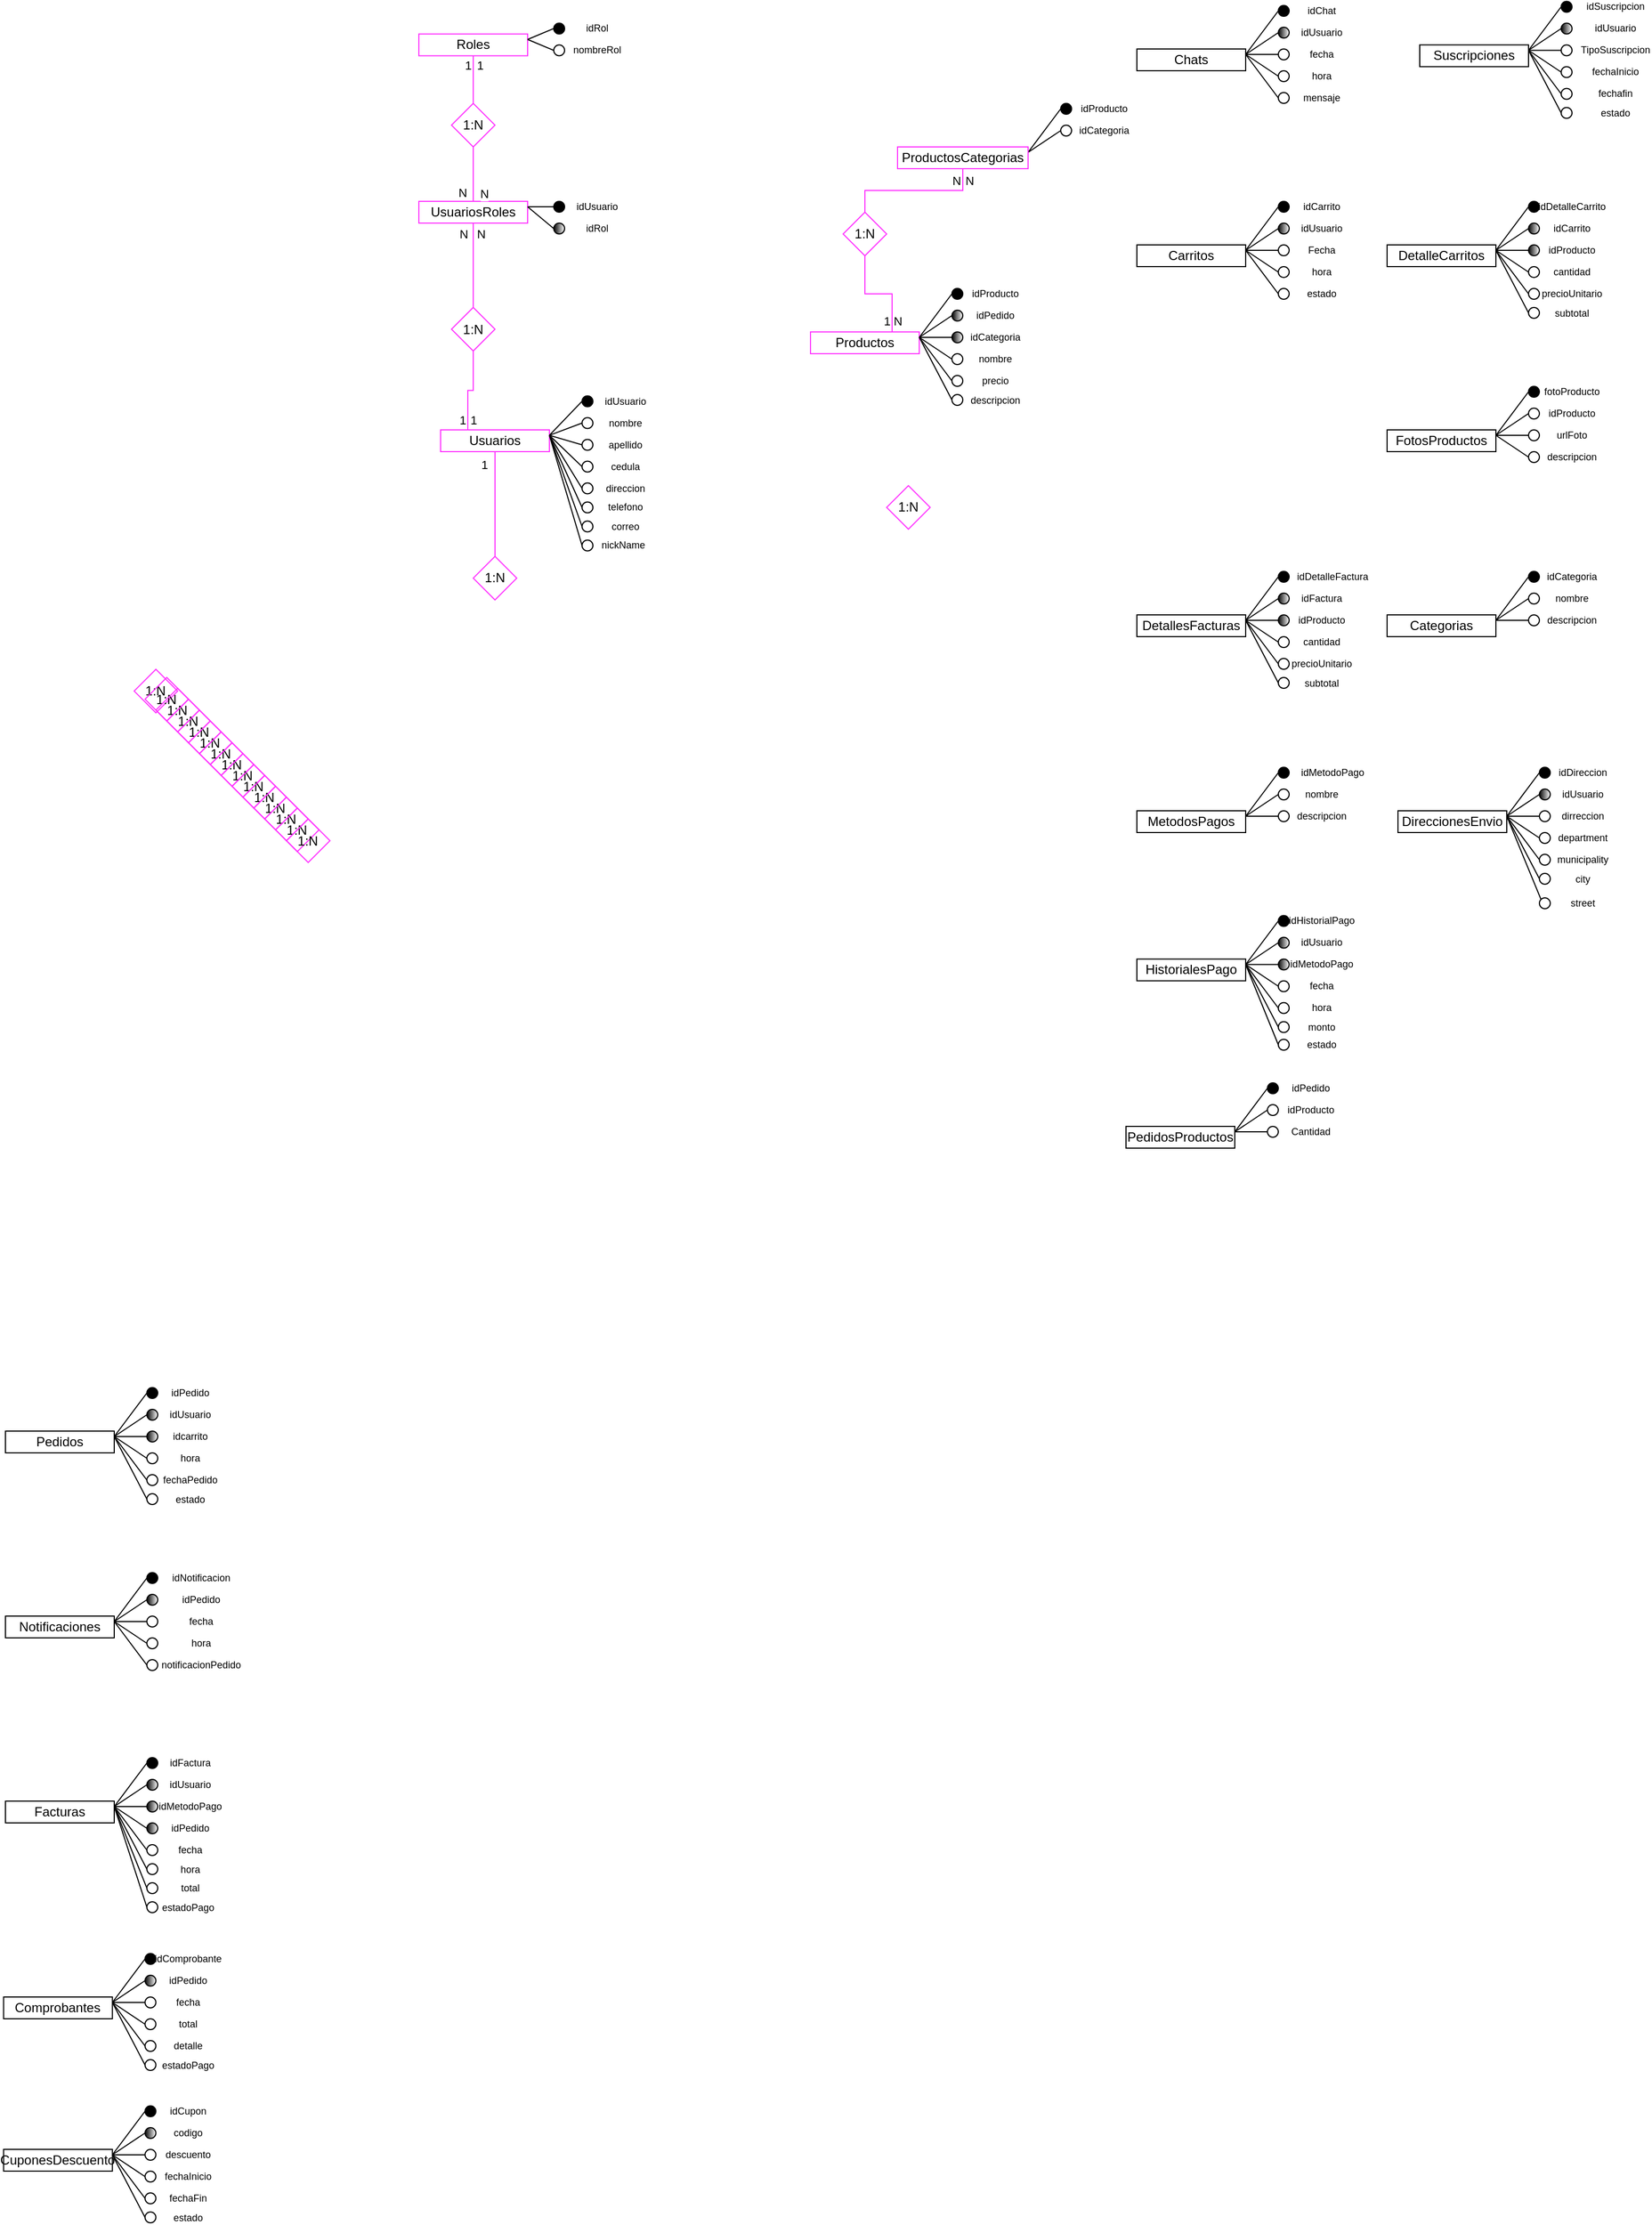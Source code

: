 <mxfile>
    <diagram id="cl9pHFJJxzllaQqiW4cm" name="Página-1">
        <mxGraphModel dx="222" dy="125" grid="1" gridSize="10" guides="1" tooltips="1" connect="1" arrows="1" fold="1" page="1" pageScale="1" pageWidth="827" pageHeight="1169" math="0" shadow="0">
            <root>
                <mxCell id="0"/>
                <mxCell id="1" parent="0"/>
                <mxCell id="548" value="" style="edgeStyle=orthogonalEdgeStyle;html=1;endArrow=none;endFill=0;rounded=0;fillColor=#6a00ff;strokeColor=#FF33FF;" edge="1" parent="1" source="7" target="547">
                    <mxGeometry relative="1" as="geometry"/>
                </mxCell>
                <mxCell id="550" value="1" style="edgeLabel;html=1;align=center;verticalAlign=middle;resizable=0;points=[];" vertex="1" connectable="0" parent="548">
                    <mxGeometry x="-0.836" y="-1" relative="1" as="geometry">
                        <mxPoint x="-9" y="4" as="offset"/>
                    </mxGeometry>
                </mxCell>
                <mxCell id="7" value="Usuarios" style="whiteSpace=wrap;html=1;align=center;fillStyle=auto;strokeColor=#FF33FF;fillColor=none;gradientColor=none;gradientDirection=south;" parent="1" vertex="1">
                    <mxGeometry x="430" y="440" width="100" height="20" as="geometry"/>
                </mxCell>
                <mxCell id="35" style="edgeStyle=none;html=1;exitX=0;exitY=1;exitDx=0;exitDy=0;strokeColor=#000000;fontSize=9;" parent="1" source="13" edge="1">
                    <mxGeometry relative="1" as="geometry">
                        <mxPoint x="561.333" y="417.417" as="targetPoint"/>
                    </mxGeometry>
                </mxCell>
                <mxCell id="13" value="" style="ellipse;whiteSpace=wrap;html=1;aspect=fixed;fillStyle=auto;gradientDirection=south;strokeColor=#000000;fillColor=#000000;" parent="1" vertex="1">
                    <mxGeometry x="560" y="408.75" width="10" height="10" as="geometry"/>
                </mxCell>
                <mxCell id="17" value="" style="endArrow=none;html=1;rounded=0;exitX=1;exitY=0.25;exitDx=0;exitDy=0;entryX=0;entryY=0.5;entryDx=0;entryDy=0;strokeColor=#000000;" parent="1" source="7" target="13" edge="1">
                    <mxGeometry relative="1" as="geometry">
                        <mxPoint x="450" y="428.75" as="sourcePoint"/>
                        <mxPoint x="610" y="428.75" as="targetPoint"/>
                    </mxGeometry>
                </mxCell>
                <mxCell id="18" value="" style="ellipse;whiteSpace=wrap;html=1;aspect=fixed;fillStyle=auto;gradientDirection=south;strokeColor=#000000;fillColor=none;" parent="1" vertex="1">
                    <mxGeometry x="560" y="428.75" width="10" height="10" as="geometry"/>
                </mxCell>
                <mxCell id="19" value="" style="endArrow=none;html=1;rounded=0;exitX=1;exitY=0.25;exitDx=0;exitDy=0;entryX=0;entryY=0.5;entryDx=0;entryDy=0;strokeColor=#000000;" parent="1" source="7" target="18" edge="1">
                    <mxGeometry relative="1" as="geometry">
                        <mxPoint x="530" y="481.09" as="sourcePoint"/>
                        <mxPoint x="608.3" y="458.75" as="targetPoint"/>
                    </mxGeometry>
                </mxCell>
                <mxCell id="20" value="" style="ellipse;whiteSpace=wrap;html=1;aspect=fixed;fillStyle=auto;gradientDirection=south;strokeColor=#000000;fillColor=none;" parent="1" vertex="1">
                    <mxGeometry x="560" y="448.75" width="10" height="10" as="geometry"/>
                </mxCell>
                <mxCell id="21" value="" style="endArrow=none;html=1;rounded=0;exitX=1;exitY=0.25;exitDx=0;exitDy=0;entryX=0;entryY=0.5;entryDx=0;entryDy=0;strokeColor=#000000;" parent="1" source="7" target="20" edge="1">
                    <mxGeometry relative="1" as="geometry">
                        <mxPoint x="530" y="511.09" as="sourcePoint"/>
                        <mxPoint x="608.3" y="488.75" as="targetPoint"/>
                    </mxGeometry>
                </mxCell>
                <mxCell id="22" value="" style="ellipse;whiteSpace=wrap;html=1;aspect=fixed;fillStyle=auto;gradientDirection=south;strokeColor=#000000;fillColor=none;" parent="1" vertex="1">
                    <mxGeometry x="560" y="468.75" width="10" height="10" as="geometry"/>
                </mxCell>
                <mxCell id="23" value="" style="endArrow=none;html=1;rounded=0;exitX=1;exitY=0.25;exitDx=0;exitDy=0;entryX=0;entryY=0.5;entryDx=0;entryDy=0;strokeColor=#000000;" parent="1" source="7" target="22" edge="1">
                    <mxGeometry relative="1" as="geometry">
                        <mxPoint x="530" y="541.09" as="sourcePoint"/>
                        <mxPoint x="608.3" y="518.75" as="targetPoint"/>
                    </mxGeometry>
                </mxCell>
                <mxCell id="24" value="" style="ellipse;whiteSpace=wrap;html=1;aspect=fixed;fillStyle=auto;gradientDirection=south;strokeColor=#000000;fillColor=none;" parent="1" vertex="1">
                    <mxGeometry x="560" y="488.75" width="10" height="10" as="geometry"/>
                </mxCell>
                <mxCell id="25" value="" style="endArrow=none;html=1;rounded=0;exitX=1;exitY=0.25;exitDx=0;exitDy=0;entryX=0;entryY=0.5;entryDx=0;entryDy=0;strokeColor=#000000;" parent="1" source="7" target="24" edge="1">
                    <mxGeometry relative="1" as="geometry">
                        <mxPoint x="530" y="571.09" as="sourcePoint"/>
                        <mxPoint x="608.3" y="548.75" as="targetPoint"/>
                    </mxGeometry>
                </mxCell>
                <mxCell id="34" value="idUsuario" style="text;html=1;strokeColor=none;fillColor=none;align=center;verticalAlign=middle;whiteSpace=wrap;rounded=0;fillStyle=auto;strokeWidth=1;fontSize=9;container=0;movable=1;resizable=1;rotatable=1;deletable=1;editable=1;connectable=1;" parent="1" vertex="1">
                    <mxGeometry x="570" y="408.75" width="60" height="10" as="geometry"/>
                </mxCell>
                <mxCell id="37" value="nombre" style="text;html=1;strokeColor=none;fillColor=none;align=center;verticalAlign=middle;whiteSpace=wrap;rounded=0;fillStyle=auto;strokeWidth=1;fontSize=9;" parent="1" vertex="1">
                    <mxGeometry x="570" y="428.75" width="60" height="10" as="geometry"/>
                </mxCell>
                <mxCell id="38" value="apellido" style="text;html=1;strokeColor=none;fillColor=none;align=center;verticalAlign=middle;whiteSpace=wrap;rounded=0;fillStyle=auto;strokeWidth=1;fontSize=9;" parent="1" vertex="1">
                    <mxGeometry x="570" y="448.75" width="60" height="10" as="geometry"/>
                </mxCell>
                <mxCell id="39" value="cedula" style="text;html=1;strokeColor=none;fillColor=none;align=center;verticalAlign=middle;whiteSpace=wrap;rounded=0;fillStyle=auto;strokeWidth=1;fontSize=9;" parent="1" vertex="1">
                    <mxGeometry x="570" y="468.75" width="60" height="10" as="geometry"/>
                </mxCell>
                <mxCell id="40" value="direccion" style="text;html=1;strokeColor=none;fillColor=none;align=center;verticalAlign=middle;whiteSpace=wrap;rounded=0;fillStyle=auto;strokeWidth=1;fontSize=9;" parent="1" vertex="1">
                    <mxGeometry x="570" y="488.75" width="60" height="10" as="geometry"/>
                </mxCell>
                <mxCell id="41" value="" style="ellipse;whiteSpace=wrap;html=1;aspect=fixed;fillStyle=auto;gradientDirection=south;strokeColor=#000000;fillColor=none;" parent="1" vertex="1">
                    <mxGeometry x="560" y="506.25" width="10" height="10" as="geometry"/>
                </mxCell>
                <mxCell id="42" value="" style="endArrow=none;html=1;rounded=0;exitX=1;exitY=0.25;exitDx=0;exitDy=0;entryX=0;entryY=0.5;entryDx=0;entryDy=0;strokeColor=#000000;" parent="1" source="7" target="41" edge="1">
                    <mxGeometry relative="1" as="geometry">
                        <mxPoint x="530" y="471.25" as="sourcePoint"/>
                        <mxPoint x="608.3" y="566.25" as="targetPoint"/>
                    </mxGeometry>
                </mxCell>
                <mxCell id="43" value="telefono" style="text;html=1;strokeColor=none;fillColor=none;align=center;verticalAlign=middle;whiteSpace=wrap;rounded=0;fillStyle=auto;strokeWidth=1;fontSize=9;" parent="1" vertex="1">
                    <mxGeometry x="570" y="506.25" width="60" height="10" as="geometry"/>
                </mxCell>
                <mxCell id="44" value="" style="ellipse;whiteSpace=wrap;html=1;aspect=fixed;fillStyle=auto;gradientDirection=south;strokeColor=#000000;fillColor=none;" parent="1" vertex="1">
                    <mxGeometry x="560" y="523.75" width="10" height="10" as="geometry"/>
                </mxCell>
                <mxCell id="45" value="" style="endArrow=none;html=1;rounded=0;exitX=1;exitY=0.25;exitDx=0;exitDy=0;entryX=0;entryY=0.5;entryDx=0;entryDy=0;strokeColor=#000000;" parent="1" source="7" target="44" edge="1">
                    <mxGeometry relative="1" as="geometry">
                        <mxPoint x="530" y="488.75" as="sourcePoint"/>
                        <mxPoint x="608.3" y="583.75" as="targetPoint"/>
                    </mxGeometry>
                </mxCell>
                <mxCell id="46" value="correo" style="text;html=1;strokeColor=none;fillColor=none;align=center;verticalAlign=middle;whiteSpace=wrap;rounded=0;fillStyle=auto;strokeWidth=1;fontSize=9;" parent="1" vertex="1">
                    <mxGeometry x="570" y="523.75" width="60" height="10" as="geometry"/>
                </mxCell>
                <mxCell id="47" value="" style="ellipse;whiteSpace=wrap;html=1;aspect=fixed;fillStyle=auto;gradientDirection=south;strokeColor=#000000;fillColor=none;" parent="1" vertex="1">
                    <mxGeometry x="560" y="541.25" width="10" height="10" as="geometry"/>
                </mxCell>
                <mxCell id="48" value="" style="endArrow=none;html=1;rounded=0;exitX=1;exitY=0.25;exitDx=0;exitDy=0;entryX=0;entryY=0.5;entryDx=0;entryDy=0;strokeColor=#000000;" parent="1" source="7" target="47" edge="1">
                    <mxGeometry relative="1" as="geometry">
                        <mxPoint x="530" y="506.25" as="sourcePoint"/>
                        <mxPoint x="608.3" y="601.25" as="targetPoint"/>
                    </mxGeometry>
                </mxCell>
                <mxCell id="49" value="nickName" style="text;html=1;strokeColor=none;fillColor=none;align=center;verticalAlign=middle;whiteSpace=wrap;rounded=0;fillStyle=auto;strokeWidth=1;fontSize=9;" parent="1" vertex="1">
                    <mxGeometry x="568.3" y="541.25" width="60" height="10" as="geometry"/>
                </mxCell>
                <mxCell id="51" value="Chats" style="whiteSpace=wrap;html=1;align=center;fillStyle=auto;strokeColor=#000000;fillColor=none;gradientColor=none;gradientDirection=south;" parent="1" vertex="1">
                    <mxGeometry x="1070" y="90" width="100" height="20" as="geometry"/>
                </mxCell>
                <mxCell id="52" style="edgeStyle=none;html=1;exitX=0;exitY=1;exitDx=0;exitDy=0;strokeColor=#000000;fontSize=9;" parent="1" source="53" edge="1">
                    <mxGeometry relative="1" as="geometry">
                        <mxPoint x="1201.333" y="58.667" as="targetPoint"/>
                    </mxGeometry>
                </mxCell>
                <mxCell id="53" value="" style="ellipse;whiteSpace=wrap;html=1;aspect=fixed;fillStyle=auto;gradientDirection=south;strokeColor=#000000;fillColor=#000000;" parent="1" vertex="1">
                    <mxGeometry x="1200" y="50" width="10" height="10" as="geometry"/>
                </mxCell>
                <mxCell id="54" value="" style="endArrow=none;html=1;rounded=0;exitX=1;exitY=0.25;exitDx=0;exitDy=0;entryX=0;entryY=0.5;entryDx=0;entryDy=0;strokeColor=#000000;" parent="1" source="51" target="53" edge="1">
                    <mxGeometry relative="1" as="geometry">
                        <mxPoint x="1090" y="70" as="sourcePoint"/>
                        <mxPoint x="1250" y="70" as="targetPoint"/>
                    </mxGeometry>
                </mxCell>
                <mxCell id="55" value="" style="ellipse;whiteSpace=wrap;html=1;aspect=fixed;fillStyle=auto;gradientDirection=west;strokeColor=#000000;fillColor=default;gradientColor=default;" parent="1" vertex="1">
                    <mxGeometry x="1200" y="70" width="10" height="10" as="geometry"/>
                </mxCell>
                <mxCell id="56" value="" style="endArrow=none;html=1;rounded=0;exitX=1;exitY=0.25;exitDx=0;exitDy=0;entryX=0;entryY=0.5;entryDx=0;entryDy=0;strokeColor=#000000;" parent="1" source="51" target="55" edge="1">
                    <mxGeometry relative="1" as="geometry">
                        <mxPoint x="1170" y="122.34" as="sourcePoint"/>
                        <mxPoint x="1248.3" y="100" as="targetPoint"/>
                    </mxGeometry>
                </mxCell>
                <mxCell id="57" value="" style="ellipse;whiteSpace=wrap;html=1;aspect=fixed;fillStyle=auto;gradientDirection=south;strokeColor=#000000;fillColor=none;" parent="1" vertex="1">
                    <mxGeometry x="1200" y="90" width="10" height="10" as="geometry"/>
                </mxCell>
                <mxCell id="58" value="" style="endArrow=none;html=1;rounded=0;exitX=1;exitY=0.25;exitDx=0;exitDy=0;entryX=0;entryY=0.5;entryDx=0;entryDy=0;strokeColor=#000000;" parent="1" source="51" target="57" edge="1">
                    <mxGeometry relative="1" as="geometry">
                        <mxPoint x="1170" y="152.34" as="sourcePoint"/>
                        <mxPoint x="1248.3" y="130" as="targetPoint"/>
                    </mxGeometry>
                </mxCell>
                <mxCell id="59" value="" style="ellipse;whiteSpace=wrap;html=1;aspect=fixed;fillStyle=auto;gradientDirection=south;strokeColor=#000000;fillColor=none;" parent="1" vertex="1">
                    <mxGeometry x="1200" y="110" width="10" height="10" as="geometry"/>
                </mxCell>
                <mxCell id="60" value="" style="endArrow=none;html=1;rounded=0;exitX=1;exitY=0.25;exitDx=0;exitDy=0;entryX=0;entryY=0.5;entryDx=0;entryDy=0;strokeColor=#000000;" parent="1" source="51" target="59" edge="1">
                    <mxGeometry relative="1" as="geometry">
                        <mxPoint x="1170" y="182.34" as="sourcePoint"/>
                        <mxPoint x="1248.3" y="160" as="targetPoint"/>
                    </mxGeometry>
                </mxCell>
                <mxCell id="61" value="" style="ellipse;whiteSpace=wrap;html=1;aspect=fixed;fillStyle=auto;gradientDirection=south;strokeColor=#000000;fillColor=none;" parent="1" vertex="1">
                    <mxGeometry x="1200" y="130" width="10" height="10" as="geometry"/>
                </mxCell>
                <mxCell id="62" value="" style="endArrow=none;html=1;rounded=0;exitX=1;exitY=0.25;exitDx=0;exitDy=0;entryX=0;entryY=0.5;entryDx=0;entryDy=0;strokeColor=#000000;" parent="1" source="51" target="61" edge="1">
                    <mxGeometry relative="1" as="geometry">
                        <mxPoint x="1170" y="212.34" as="sourcePoint"/>
                        <mxPoint x="1248.3" y="190" as="targetPoint"/>
                    </mxGeometry>
                </mxCell>
                <mxCell id="63" value="idChat" style="text;html=1;strokeColor=none;fillColor=none;align=center;verticalAlign=middle;whiteSpace=wrap;rounded=0;fillStyle=auto;strokeWidth=1;fontSize=9;container=0;movable=1;resizable=1;rotatable=1;deletable=1;editable=1;connectable=1;" parent="1" vertex="1">
                    <mxGeometry x="1210" y="50" width="60" height="10" as="geometry"/>
                </mxCell>
                <mxCell id="64" value="idUsuario" style="text;html=1;strokeColor=none;fillColor=none;align=center;verticalAlign=middle;whiteSpace=wrap;rounded=0;fillStyle=auto;strokeWidth=1;fontSize=9;" parent="1" vertex="1">
                    <mxGeometry x="1210" y="70" width="60" height="10" as="geometry"/>
                </mxCell>
                <mxCell id="65" value="fecha" style="text;html=1;strokeColor=none;fillColor=none;align=center;verticalAlign=middle;whiteSpace=wrap;rounded=0;fillStyle=auto;strokeWidth=1;fontSize=9;" parent="1" vertex="1">
                    <mxGeometry x="1210" y="90" width="60" height="10" as="geometry"/>
                </mxCell>
                <mxCell id="66" value="hora" style="text;html=1;strokeColor=none;fillColor=none;align=center;verticalAlign=middle;whiteSpace=wrap;rounded=0;fillStyle=auto;strokeWidth=1;fontSize=9;" parent="1" vertex="1">
                    <mxGeometry x="1210" y="110" width="60" height="10" as="geometry"/>
                </mxCell>
                <mxCell id="67" value="mensaje" style="text;html=1;strokeColor=none;fillColor=none;align=center;verticalAlign=middle;whiteSpace=wrap;rounded=0;fillStyle=auto;strokeWidth=1;fontSize=9;" parent="1" vertex="1">
                    <mxGeometry x="1210" y="130" width="60" height="10" as="geometry"/>
                </mxCell>
                <mxCell id="77" value="Suscripciones" style="whiteSpace=wrap;html=1;align=center;fillStyle=auto;strokeColor=#000000;fillColor=none;gradientColor=none;gradientDirection=south;" parent="1" vertex="1">
                    <mxGeometry x="1330" y="86.25" width="100" height="20" as="geometry"/>
                </mxCell>
                <mxCell id="78" style="edgeStyle=none;html=1;exitX=0;exitY=1;exitDx=0;exitDy=0;strokeColor=#000000;fontSize=9;" parent="1" source="79" edge="1">
                    <mxGeometry relative="1" as="geometry">
                        <mxPoint x="1461.333" y="54.917" as="targetPoint"/>
                    </mxGeometry>
                </mxCell>
                <mxCell id="79" value="" style="ellipse;whiteSpace=wrap;html=1;aspect=fixed;fillStyle=auto;gradientDirection=south;strokeColor=#000000;fillColor=#000000;" parent="1" vertex="1">
                    <mxGeometry x="1460" y="46.25" width="10" height="10" as="geometry"/>
                </mxCell>
                <mxCell id="80" value="" style="endArrow=none;html=1;rounded=0;exitX=1;exitY=0.25;exitDx=0;exitDy=0;entryX=0;entryY=0.5;entryDx=0;entryDy=0;strokeColor=#000000;" parent="1" source="77" target="79" edge="1">
                    <mxGeometry relative="1" as="geometry">
                        <mxPoint x="1350" y="66.25" as="sourcePoint"/>
                        <mxPoint x="1510" y="66.25" as="targetPoint"/>
                    </mxGeometry>
                </mxCell>
                <mxCell id="81" value="" style="ellipse;whiteSpace=wrap;html=1;aspect=fixed;fillStyle=auto;gradientDirection=west;strokeColor=#000000;fillColor=default;gradientColor=default;" parent="1" vertex="1">
                    <mxGeometry x="1460" y="66.25" width="10" height="10" as="geometry"/>
                </mxCell>
                <mxCell id="82" value="" style="endArrow=none;html=1;rounded=0;exitX=1;exitY=0.25;exitDx=0;exitDy=0;entryX=0;entryY=0.5;entryDx=0;entryDy=0;strokeColor=#000000;" parent="1" source="77" target="81" edge="1">
                    <mxGeometry relative="1" as="geometry">
                        <mxPoint x="1430" y="118.59" as="sourcePoint"/>
                        <mxPoint x="1508.3" y="96.25" as="targetPoint"/>
                    </mxGeometry>
                </mxCell>
                <mxCell id="83" value="" style="ellipse;whiteSpace=wrap;html=1;aspect=fixed;fillStyle=auto;gradientDirection=south;strokeColor=#000000;fillColor=none;" parent="1" vertex="1">
                    <mxGeometry x="1460" y="86.25" width="10" height="10" as="geometry"/>
                </mxCell>
                <mxCell id="84" value="" style="endArrow=none;html=1;rounded=0;exitX=1;exitY=0.25;exitDx=0;exitDy=0;entryX=0;entryY=0.5;entryDx=0;entryDy=0;strokeColor=#000000;" parent="1" source="77" target="83" edge="1">
                    <mxGeometry relative="1" as="geometry">
                        <mxPoint x="1430" y="148.59" as="sourcePoint"/>
                        <mxPoint x="1508.3" y="126.25" as="targetPoint"/>
                    </mxGeometry>
                </mxCell>
                <mxCell id="85" value="" style="ellipse;whiteSpace=wrap;html=1;aspect=fixed;fillStyle=auto;gradientDirection=south;strokeColor=#000000;fillColor=none;" parent="1" vertex="1">
                    <mxGeometry x="1460" y="106.25" width="10" height="10" as="geometry"/>
                </mxCell>
                <mxCell id="86" value="" style="endArrow=none;html=1;rounded=0;exitX=1;exitY=0.25;exitDx=0;exitDy=0;entryX=0;entryY=0.5;entryDx=0;entryDy=0;strokeColor=#000000;" parent="1" source="77" target="85" edge="1">
                    <mxGeometry relative="1" as="geometry">
                        <mxPoint x="1430" y="178.59" as="sourcePoint"/>
                        <mxPoint x="1508.3" y="156.25" as="targetPoint"/>
                    </mxGeometry>
                </mxCell>
                <mxCell id="87" value="" style="ellipse;whiteSpace=wrap;html=1;aspect=fixed;fillStyle=auto;gradientDirection=south;strokeColor=#000000;fillColor=none;" parent="1" vertex="1">
                    <mxGeometry x="1460" y="126.25" width="10" height="10" as="geometry"/>
                </mxCell>
                <mxCell id="88" value="" style="endArrow=none;html=1;rounded=0;exitX=1;exitY=0.25;exitDx=0;exitDy=0;entryX=0;entryY=0.5;entryDx=0;entryDy=0;strokeColor=#000000;" parent="1" source="77" target="87" edge="1">
                    <mxGeometry relative="1" as="geometry">
                        <mxPoint x="1430" y="208.59" as="sourcePoint"/>
                        <mxPoint x="1508.3" y="186.25" as="targetPoint"/>
                    </mxGeometry>
                </mxCell>
                <mxCell id="89" value="idSuscripcion" style="text;html=1;strokeColor=none;fillColor=none;align=center;verticalAlign=middle;whiteSpace=wrap;rounded=0;fillStyle=auto;strokeWidth=1;fontSize=9;container=0;movable=1;resizable=1;rotatable=1;deletable=1;editable=1;connectable=1;" parent="1" vertex="1">
                    <mxGeometry x="1480" y="46.25" width="60" height="10" as="geometry"/>
                </mxCell>
                <mxCell id="90" value="idUsuario" style="text;html=1;strokeColor=none;fillColor=none;align=center;verticalAlign=middle;whiteSpace=wrap;rounded=0;fillStyle=auto;strokeWidth=1;fontSize=9;" parent="1" vertex="1">
                    <mxGeometry x="1480" y="66.25" width="60" height="10" as="geometry"/>
                </mxCell>
                <mxCell id="91" value="TipoSuscripcion" style="text;html=1;strokeColor=none;fillColor=none;align=center;verticalAlign=middle;whiteSpace=wrap;rounded=0;fillStyle=auto;strokeWidth=1;fontSize=9;" parent="1" vertex="1">
                    <mxGeometry x="1480" y="86.25" width="60" height="10" as="geometry"/>
                </mxCell>
                <mxCell id="92" value="fechaInicio" style="text;html=1;strokeColor=none;fillColor=none;align=center;verticalAlign=middle;whiteSpace=wrap;rounded=0;fillStyle=auto;strokeWidth=1;fontSize=9;" parent="1" vertex="1">
                    <mxGeometry x="1480" y="106.25" width="60" height="10" as="geometry"/>
                </mxCell>
                <mxCell id="93" value="fechafin" style="text;html=1;strokeColor=none;fillColor=none;align=center;verticalAlign=middle;whiteSpace=wrap;rounded=0;fillStyle=auto;strokeWidth=1;fontSize=9;" parent="1" vertex="1">
                    <mxGeometry x="1480" y="126.25" width="60" height="10" as="geometry"/>
                </mxCell>
                <mxCell id="94" value="" style="ellipse;whiteSpace=wrap;html=1;aspect=fixed;fillStyle=auto;gradientDirection=south;strokeColor=#000000;fillColor=none;" parent="1" vertex="1">
                    <mxGeometry x="1460" y="143.75" width="10" height="10" as="geometry"/>
                </mxCell>
                <mxCell id="95" value="" style="endArrow=none;html=1;rounded=0;exitX=1;exitY=0.25;exitDx=0;exitDy=0;entryX=0;entryY=0.5;entryDx=0;entryDy=0;strokeColor=#000000;" parent="1" source="77" target="94" edge="1">
                    <mxGeometry relative="1" as="geometry">
                        <mxPoint x="1430" y="108.75" as="sourcePoint"/>
                        <mxPoint x="1508.3" y="203.75" as="targetPoint"/>
                    </mxGeometry>
                </mxCell>
                <mxCell id="96" value="estado" style="text;html=1;strokeColor=none;fillColor=none;align=center;verticalAlign=middle;whiteSpace=wrap;rounded=0;fillStyle=auto;strokeWidth=1;fontSize=9;" parent="1" vertex="1">
                    <mxGeometry x="1480" y="143.75" width="60" height="10" as="geometry"/>
                </mxCell>
                <mxCell id="103" value="Carritos" style="whiteSpace=wrap;html=1;align=center;fillStyle=auto;strokeColor=#000000;fillColor=none;gradientColor=none;gradientDirection=south;" parent="1" vertex="1">
                    <mxGeometry x="1070" y="270" width="100" height="20" as="geometry"/>
                </mxCell>
                <mxCell id="104" style="edgeStyle=none;html=1;exitX=0;exitY=1;exitDx=0;exitDy=0;strokeColor=#000000;fontSize=9;" parent="1" source="105" edge="1">
                    <mxGeometry relative="1" as="geometry">
                        <mxPoint x="1201.333" y="238.667" as="targetPoint"/>
                    </mxGeometry>
                </mxCell>
                <mxCell id="105" value="" style="ellipse;whiteSpace=wrap;html=1;aspect=fixed;fillStyle=auto;gradientDirection=south;strokeColor=#000000;fillColor=#000000;" parent="1" vertex="1">
                    <mxGeometry x="1200" y="230" width="10" height="10" as="geometry"/>
                </mxCell>
                <mxCell id="106" value="" style="endArrow=none;html=1;rounded=0;exitX=1;exitY=0.25;exitDx=0;exitDy=0;entryX=0;entryY=0.5;entryDx=0;entryDy=0;strokeColor=#000000;" parent="1" source="103" target="105" edge="1">
                    <mxGeometry relative="1" as="geometry">
                        <mxPoint x="1090" y="250" as="sourcePoint"/>
                        <mxPoint x="1250" y="250" as="targetPoint"/>
                    </mxGeometry>
                </mxCell>
                <mxCell id="107" value="" style="ellipse;whiteSpace=wrap;html=1;aspect=fixed;fillStyle=auto;gradientDirection=west;strokeColor=#000000;fillColor=default;gradientColor=default;" parent="1" vertex="1">
                    <mxGeometry x="1200" y="250" width="10" height="10" as="geometry"/>
                </mxCell>
                <mxCell id="108" value="" style="endArrow=none;html=1;rounded=0;exitX=1;exitY=0.25;exitDx=0;exitDy=0;entryX=0;entryY=0.5;entryDx=0;entryDy=0;strokeColor=#000000;" parent="1" source="103" target="107" edge="1">
                    <mxGeometry relative="1" as="geometry">
                        <mxPoint x="1170" y="302.34" as="sourcePoint"/>
                        <mxPoint x="1248.3" y="280" as="targetPoint"/>
                    </mxGeometry>
                </mxCell>
                <mxCell id="109" value="" style="ellipse;whiteSpace=wrap;html=1;aspect=fixed;fillStyle=auto;gradientDirection=south;strokeColor=#000000;fillColor=none;" parent="1" vertex="1">
                    <mxGeometry x="1200" y="270" width="10" height="10" as="geometry"/>
                </mxCell>
                <mxCell id="110" value="" style="endArrow=none;html=1;rounded=0;exitX=1;exitY=0.25;exitDx=0;exitDy=0;entryX=0;entryY=0.5;entryDx=0;entryDy=0;strokeColor=#000000;" parent="1" source="103" target="109" edge="1">
                    <mxGeometry relative="1" as="geometry">
                        <mxPoint x="1170" y="332.34" as="sourcePoint"/>
                        <mxPoint x="1248.3" y="310" as="targetPoint"/>
                    </mxGeometry>
                </mxCell>
                <mxCell id="111" value="" style="ellipse;whiteSpace=wrap;html=1;aspect=fixed;fillStyle=auto;gradientDirection=south;strokeColor=#000000;fillColor=none;" parent="1" vertex="1">
                    <mxGeometry x="1200" y="290" width="10" height="10" as="geometry"/>
                </mxCell>
                <mxCell id="112" value="" style="endArrow=none;html=1;rounded=0;exitX=1;exitY=0.25;exitDx=0;exitDy=0;entryX=0;entryY=0.5;entryDx=0;entryDy=0;strokeColor=#000000;" parent="1" source="103" target="111" edge="1">
                    <mxGeometry relative="1" as="geometry">
                        <mxPoint x="1170" y="362.34" as="sourcePoint"/>
                        <mxPoint x="1248.3" y="340" as="targetPoint"/>
                    </mxGeometry>
                </mxCell>
                <mxCell id="113" value="" style="ellipse;whiteSpace=wrap;html=1;aspect=fixed;fillStyle=auto;gradientDirection=south;strokeColor=#000000;fillColor=none;" parent="1" vertex="1">
                    <mxGeometry x="1200" y="310" width="10" height="10" as="geometry"/>
                </mxCell>
                <mxCell id="114" value="" style="endArrow=none;html=1;rounded=0;exitX=1;exitY=0.25;exitDx=0;exitDy=0;entryX=0;entryY=0.5;entryDx=0;entryDy=0;strokeColor=#000000;" parent="1" source="103" target="113" edge="1">
                    <mxGeometry relative="1" as="geometry">
                        <mxPoint x="1170" y="392.34" as="sourcePoint"/>
                        <mxPoint x="1248.3" y="370" as="targetPoint"/>
                    </mxGeometry>
                </mxCell>
                <mxCell id="115" value="idCarrito" style="text;html=1;strokeColor=none;fillColor=none;align=center;verticalAlign=middle;whiteSpace=wrap;rounded=0;fillStyle=auto;strokeWidth=1;fontSize=9;container=0;movable=1;resizable=1;rotatable=1;deletable=1;editable=1;connectable=1;" parent="1" vertex="1">
                    <mxGeometry x="1210" y="230" width="60" height="10" as="geometry"/>
                </mxCell>
                <mxCell id="116" value="idUsuario" style="text;html=1;strokeColor=none;fillColor=none;align=center;verticalAlign=middle;whiteSpace=wrap;rounded=0;fillStyle=auto;strokeWidth=1;fontSize=9;" parent="1" vertex="1">
                    <mxGeometry x="1210" y="250" width="60" height="10" as="geometry"/>
                </mxCell>
                <mxCell id="117" value="Fecha" style="text;html=1;strokeColor=none;fillColor=none;align=center;verticalAlign=middle;whiteSpace=wrap;rounded=0;fillStyle=auto;strokeWidth=1;fontSize=9;" parent="1" vertex="1">
                    <mxGeometry x="1210" y="270" width="60" height="10" as="geometry"/>
                </mxCell>
                <mxCell id="118" value="hora" style="text;html=1;strokeColor=none;fillColor=none;align=center;verticalAlign=middle;whiteSpace=wrap;rounded=0;fillStyle=auto;strokeWidth=1;fontSize=9;" parent="1" vertex="1">
                    <mxGeometry x="1210" y="290" width="60" height="10" as="geometry"/>
                </mxCell>
                <mxCell id="119" value="estado" style="text;html=1;strokeColor=none;fillColor=none;align=center;verticalAlign=middle;whiteSpace=wrap;rounded=0;fillStyle=auto;strokeWidth=1;fontSize=9;" parent="1" vertex="1">
                    <mxGeometry x="1210" y="310" width="60" height="10" as="geometry"/>
                </mxCell>
                <mxCell id="129" value="DetalleCarritos" style="whiteSpace=wrap;html=1;align=center;fillStyle=auto;strokeColor=#000000;fillColor=none;gradientColor=none;gradientDirection=south;" parent="1" vertex="1">
                    <mxGeometry x="1300" y="270" width="100" height="20" as="geometry"/>
                </mxCell>
                <mxCell id="130" style="edgeStyle=none;html=1;exitX=0;exitY=1;exitDx=0;exitDy=0;strokeColor=#000000;fontSize=9;" parent="1" source="131" edge="1">
                    <mxGeometry relative="1" as="geometry">
                        <mxPoint x="1431.333" y="238.667" as="targetPoint"/>
                    </mxGeometry>
                </mxCell>
                <mxCell id="131" value="" style="ellipse;whiteSpace=wrap;html=1;aspect=fixed;fillStyle=auto;gradientDirection=south;strokeColor=#000000;fillColor=#000000;" parent="1" vertex="1">
                    <mxGeometry x="1430" y="230" width="10" height="10" as="geometry"/>
                </mxCell>
                <mxCell id="132" value="" style="endArrow=none;html=1;rounded=0;exitX=1;exitY=0.25;exitDx=0;exitDy=0;entryX=0;entryY=0.5;entryDx=0;entryDy=0;strokeColor=#000000;" parent="1" source="129" target="131" edge="1">
                    <mxGeometry relative="1" as="geometry">
                        <mxPoint x="1320" y="250" as="sourcePoint"/>
                        <mxPoint x="1480" y="250" as="targetPoint"/>
                    </mxGeometry>
                </mxCell>
                <mxCell id="133" value="" style="ellipse;whiteSpace=wrap;html=1;aspect=fixed;fillStyle=auto;gradientDirection=west;strokeColor=#000000;fillColor=default;gradientColor=default;" parent="1" vertex="1">
                    <mxGeometry x="1430" y="250" width="10" height="10" as="geometry"/>
                </mxCell>
                <mxCell id="134" value="" style="endArrow=none;html=1;rounded=0;exitX=1;exitY=0.25;exitDx=0;exitDy=0;entryX=0;entryY=0.5;entryDx=0;entryDy=0;strokeColor=#000000;" parent="1" source="129" target="133" edge="1">
                    <mxGeometry relative="1" as="geometry">
                        <mxPoint x="1400" y="302.34" as="sourcePoint"/>
                        <mxPoint x="1478.3" y="280" as="targetPoint"/>
                    </mxGeometry>
                </mxCell>
                <mxCell id="135" value="" style="ellipse;whiteSpace=wrap;html=1;aspect=fixed;fillStyle=auto;gradientDirection=west;strokeColor=#000000;fillColor=default;gradientColor=default;" parent="1" vertex="1">
                    <mxGeometry x="1430" y="270" width="10" height="10" as="geometry"/>
                </mxCell>
                <mxCell id="136" value="" style="endArrow=none;html=1;rounded=0;exitX=1;exitY=0.25;exitDx=0;exitDy=0;entryX=0;entryY=0.5;entryDx=0;entryDy=0;strokeColor=#000000;" parent="1" source="129" target="135" edge="1">
                    <mxGeometry relative="1" as="geometry">
                        <mxPoint x="1400" y="332.34" as="sourcePoint"/>
                        <mxPoint x="1478.3" y="310" as="targetPoint"/>
                    </mxGeometry>
                </mxCell>
                <mxCell id="137" value="" style="ellipse;whiteSpace=wrap;html=1;aspect=fixed;fillStyle=auto;gradientDirection=south;strokeColor=#000000;fillColor=none;" parent="1" vertex="1">
                    <mxGeometry x="1430" y="290" width="10" height="10" as="geometry"/>
                </mxCell>
                <mxCell id="138" value="" style="endArrow=none;html=1;rounded=0;exitX=1;exitY=0.25;exitDx=0;exitDy=0;entryX=0;entryY=0.5;entryDx=0;entryDy=0;strokeColor=#000000;" parent="1" source="129" target="137" edge="1">
                    <mxGeometry relative="1" as="geometry">
                        <mxPoint x="1400" y="362.34" as="sourcePoint"/>
                        <mxPoint x="1478.3" y="340" as="targetPoint"/>
                    </mxGeometry>
                </mxCell>
                <mxCell id="139" value="" style="ellipse;whiteSpace=wrap;html=1;aspect=fixed;fillStyle=auto;gradientDirection=south;strokeColor=#000000;fillColor=none;" parent="1" vertex="1">
                    <mxGeometry x="1430" y="310" width="10" height="10" as="geometry"/>
                </mxCell>
                <mxCell id="140" value="" style="endArrow=none;html=1;rounded=0;exitX=1;exitY=0.25;exitDx=0;exitDy=0;entryX=0;entryY=0.5;entryDx=0;entryDy=0;strokeColor=#000000;" parent="1" source="129" target="139" edge="1">
                    <mxGeometry relative="1" as="geometry">
                        <mxPoint x="1400" y="392.34" as="sourcePoint"/>
                        <mxPoint x="1478.3" y="370" as="targetPoint"/>
                    </mxGeometry>
                </mxCell>
                <mxCell id="141" value="idDetalleCarrito" style="text;html=1;strokeColor=none;fillColor=none;align=center;verticalAlign=middle;whiteSpace=wrap;rounded=0;fillStyle=auto;strokeWidth=1;fontSize=9;container=0;movable=1;resizable=1;rotatable=1;deletable=1;editable=1;connectable=1;" parent="1" vertex="1">
                    <mxGeometry x="1440" y="230" width="60" height="10" as="geometry"/>
                </mxCell>
                <mxCell id="142" value="idCarrito" style="text;html=1;strokeColor=none;fillColor=none;align=center;verticalAlign=middle;whiteSpace=wrap;rounded=0;fillStyle=auto;strokeWidth=1;fontSize=9;" parent="1" vertex="1">
                    <mxGeometry x="1440" y="250" width="60" height="10" as="geometry"/>
                </mxCell>
                <mxCell id="143" value="idProducto" style="text;html=1;strokeColor=none;fillColor=none;align=center;verticalAlign=middle;whiteSpace=wrap;rounded=0;fillStyle=auto;strokeWidth=1;fontSize=9;" parent="1" vertex="1">
                    <mxGeometry x="1440" y="270" width="60" height="10" as="geometry"/>
                </mxCell>
                <mxCell id="144" value="cantidad" style="text;html=1;strokeColor=none;fillColor=none;align=center;verticalAlign=middle;whiteSpace=wrap;rounded=0;fillStyle=auto;strokeWidth=1;fontSize=9;" parent="1" vertex="1">
                    <mxGeometry x="1440" y="290" width="60" height="10" as="geometry"/>
                </mxCell>
                <mxCell id="145" value="precioUnitario" style="text;html=1;strokeColor=none;fillColor=none;align=center;verticalAlign=middle;whiteSpace=wrap;rounded=0;fillStyle=auto;strokeWidth=1;fontSize=9;" parent="1" vertex="1">
                    <mxGeometry x="1440" y="310" width="60" height="10" as="geometry"/>
                </mxCell>
                <mxCell id="146" value="" style="ellipse;whiteSpace=wrap;html=1;aspect=fixed;fillStyle=auto;gradientDirection=south;strokeColor=#000000;fillColor=none;" parent="1" vertex="1">
                    <mxGeometry x="1430" y="327.5" width="10" height="10" as="geometry"/>
                </mxCell>
                <mxCell id="147" value="" style="endArrow=none;html=1;rounded=0;exitX=1;exitY=0.25;exitDx=0;exitDy=0;entryX=0;entryY=0.5;entryDx=0;entryDy=0;strokeColor=#000000;" parent="1" source="129" target="146" edge="1">
                    <mxGeometry relative="1" as="geometry">
                        <mxPoint x="1400" y="292.5" as="sourcePoint"/>
                        <mxPoint x="1478.3" y="387.5" as="targetPoint"/>
                    </mxGeometry>
                </mxCell>
                <mxCell id="148" value="subtotal" style="text;html=1;strokeColor=none;fillColor=none;align=center;verticalAlign=middle;whiteSpace=wrap;rounded=0;fillStyle=auto;strokeWidth=1;fontSize=9;" parent="1" vertex="1">
                    <mxGeometry x="1440" y="327.5" width="60" height="10" as="geometry"/>
                </mxCell>
                <mxCell id="173" value="Pedidos" style="whiteSpace=wrap;html=1;align=center;fillStyle=auto;strokeColor=#000000;fillColor=none;gradientColor=none;gradientDirection=south;" parent="1" vertex="1">
                    <mxGeometry x="30" y="1360" width="100" height="20" as="geometry"/>
                </mxCell>
                <mxCell id="174" style="edgeStyle=none;html=1;exitX=0;exitY=1;exitDx=0;exitDy=0;strokeColor=#000000;fontSize=9;" parent="1" source="175" edge="1">
                    <mxGeometry relative="1" as="geometry">
                        <mxPoint x="161.333" y="1328.667" as="targetPoint"/>
                    </mxGeometry>
                </mxCell>
                <mxCell id="175" value="" style="ellipse;whiteSpace=wrap;html=1;aspect=fixed;fillStyle=auto;gradientDirection=south;strokeColor=#000000;fillColor=#000000;" parent="1" vertex="1">
                    <mxGeometry x="160" y="1320" width="10" height="10" as="geometry"/>
                </mxCell>
                <mxCell id="176" value="" style="endArrow=none;html=1;rounded=0;exitX=1;exitY=0.25;exitDx=0;exitDy=0;entryX=0;entryY=0.5;entryDx=0;entryDy=0;strokeColor=#000000;" parent="1" source="173" target="175" edge="1">
                    <mxGeometry relative="1" as="geometry">
                        <mxPoint x="50" y="1340" as="sourcePoint"/>
                        <mxPoint x="210" y="1340" as="targetPoint"/>
                    </mxGeometry>
                </mxCell>
                <mxCell id="177" value="" style="ellipse;whiteSpace=wrap;html=1;aspect=fixed;fillStyle=auto;gradientDirection=west;strokeColor=#000000;fillColor=default;gradientColor=default;" parent="1" vertex="1">
                    <mxGeometry x="160" y="1340" width="10" height="10" as="geometry"/>
                </mxCell>
                <mxCell id="178" value="" style="endArrow=none;html=1;rounded=0;exitX=1;exitY=0.25;exitDx=0;exitDy=0;entryX=0;entryY=0.5;entryDx=0;entryDy=0;strokeColor=#000000;" parent="1" source="173" target="177" edge="1">
                    <mxGeometry relative="1" as="geometry">
                        <mxPoint x="130" y="1392.34" as="sourcePoint"/>
                        <mxPoint x="208.3" y="1370" as="targetPoint"/>
                    </mxGeometry>
                </mxCell>
                <mxCell id="179" value="" style="ellipse;whiteSpace=wrap;html=1;aspect=fixed;fillStyle=auto;gradientDirection=west;strokeColor=#000000;fillColor=default;gradientColor=default;" parent="1" vertex="1">
                    <mxGeometry x="160" y="1360" width="10" height="10" as="geometry"/>
                </mxCell>
                <mxCell id="180" value="" style="endArrow=none;html=1;rounded=0;exitX=1;exitY=0.25;exitDx=0;exitDy=0;entryX=0;entryY=0.5;entryDx=0;entryDy=0;strokeColor=#000000;" parent="1" source="173" target="179" edge="1">
                    <mxGeometry relative="1" as="geometry">
                        <mxPoint x="130" y="1422.34" as="sourcePoint"/>
                        <mxPoint x="208.3" y="1400" as="targetPoint"/>
                    </mxGeometry>
                </mxCell>
                <mxCell id="181" value="" style="ellipse;whiteSpace=wrap;html=1;aspect=fixed;fillStyle=auto;gradientDirection=south;strokeColor=#000000;fillColor=none;" parent="1" vertex="1">
                    <mxGeometry x="160" y="1380" width="10" height="10" as="geometry"/>
                </mxCell>
                <mxCell id="182" value="" style="endArrow=none;html=1;rounded=0;exitX=1;exitY=0.25;exitDx=0;exitDy=0;entryX=0;entryY=0.5;entryDx=0;entryDy=0;strokeColor=#000000;" parent="1" source="173" target="181" edge="1">
                    <mxGeometry relative="1" as="geometry">
                        <mxPoint x="130" y="1452.34" as="sourcePoint"/>
                        <mxPoint x="208.3" y="1430" as="targetPoint"/>
                    </mxGeometry>
                </mxCell>
                <mxCell id="183" value="" style="ellipse;whiteSpace=wrap;html=1;aspect=fixed;fillStyle=auto;gradientDirection=south;strokeColor=#000000;fillColor=none;" parent="1" vertex="1">
                    <mxGeometry x="160" y="1400" width="10" height="10" as="geometry"/>
                </mxCell>
                <mxCell id="184" value="" style="endArrow=none;html=1;rounded=0;exitX=1;exitY=0.25;exitDx=0;exitDy=0;entryX=0;entryY=0.5;entryDx=0;entryDy=0;strokeColor=#000000;" parent="1" source="173" target="183" edge="1">
                    <mxGeometry relative="1" as="geometry">
                        <mxPoint x="130" y="1482.34" as="sourcePoint"/>
                        <mxPoint x="208.3" y="1460" as="targetPoint"/>
                    </mxGeometry>
                </mxCell>
                <mxCell id="185" value="idPedido" style="text;html=1;strokeColor=none;fillColor=none;align=center;verticalAlign=middle;whiteSpace=wrap;rounded=0;fillStyle=auto;strokeWidth=1;fontSize=9;container=0;movable=1;resizable=1;rotatable=1;deletable=1;editable=1;connectable=1;" parent="1" vertex="1">
                    <mxGeometry x="170" y="1320" width="60" height="10" as="geometry"/>
                </mxCell>
                <mxCell id="186" value="idUsuario" style="text;html=1;strokeColor=none;fillColor=none;align=center;verticalAlign=middle;whiteSpace=wrap;rounded=0;fillStyle=auto;strokeWidth=1;fontSize=9;" parent="1" vertex="1">
                    <mxGeometry x="170" y="1340" width="60" height="10" as="geometry"/>
                </mxCell>
                <mxCell id="187" value="idcarrito" style="text;html=1;strokeColor=none;fillColor=none;align=center;verticalAlign=middle;whiteSpace=wrap;rounded=0;fillStyle=auto;strokeWidth=1;fontSize=9;" parent="1" vertex="1">
                    <mxGeometry x="170" y="1360" width="60" height="10" as="geometry"/>
                </mxCell>
                <mxCell id="188" value="hora" style="text;html=1;strokeColor=none;fillColor=none;align=center;verticalAlign=middle;whiteSpace=wrap;rounded=0;fillStyle=auto;strokeWidth=1;fontSize=9;" parent="1" vertex="1">
                    <mxGeometry x="170" y="1380" width="60" height="10" as="geometry"/>
                </mxCell>
                <mxCell id="189" value="fechaPedido" style="text;html=1;strokeColor=none;fillColor=none;align=center;verticalAlign=middle;whiteSpace=wrap;rounded=0;fillStyle=auto;strokeWidth=1;fontSize=9;" parent="1" vertex="1">
                    <mxGeometry x="170" y="1400" width="60" height="10" as="geometry"/>
                </mxCell>
                <mxCell id="190" value="" style="ellipse;whiteSpace=wrap;html=1;aspect=fixed;fillStyle=auto;gradientDirection=south;strokeColor=#000000;fillColor=none;" parent="1" vertex="1">
                    <mxGeometry x="160" y="1417.5" width="10" height="10" as="geometry"/>
                </mxCell>
                <mxCell id="191" value="" style="endArrow=none;html=1;rounded=0;exitX=1;exitY=0.25;exitDx=0;exitDy=0;entryX=0;entryY=0.5;entryDx=0;entryDy=0;strokeColor=#000000;" parent="1" source="173" target="190" edge="1">
                    <mxGeometry relative="1" as="geometry">
                        <mxPoint x="130" y="1382.5" as="sourcePoint"/>
                        <mxPoint x="208.3" y="1477.5" as="targetPoint"/>
                    </mxGeometry>
                </mxCell>
                <mxCell id="192" value="estado" style="text;html=1;strokeColor=none;fillColor=none;align=center;verticalAlign=middle;whiteSpace=wrap;rounded=0;fillStyle=auto;strokeWidth=1;fontSize=9;" parent="1" vertex="1">
                    <mxGeometry x="170" y="1417.5" width="60" height="10" as="geometry"/>
                </mxCell>
                <mxCell id="199" value="Notificaciones" style="whiteSpace=wrap;html=1;align=center;fillStyle=auto;strokeColor=#000000;fillColor=none;gradientColor=none;gradientDirection=south;" parent="1" vertex="1">
                    <mxGeometry x="30" y="1530" width="100" height="20" as="geometry"/>
                </mxCell>
                <mxCell id="200" style="edgeStyle=none;html=1;exitX=0;exitY=1;exitDx=0;exitDy=0;strokeColor=#000000;fontSize=9;" parent="1" source="201" edge="1">
                    <mxGeometry relative="1" as="geometry">
                        <mxPoint x="161.333" y="1498.667" as="targetPoint"/>
                    </mxGeometry>
                </mxCell>
                <mxCell id="201" value="" style="ellipse;whiteSpace=wrap;html=1;aspect=fixed;fillStyle=auto;gradientDirection=south;strokeColor=#000000;fillColor=#000000;" parent="1" vertex="1">
                    <mxGeometry x="160" y="1490" width="10" height="10" as="geometry"/>
                </mxCell>
                <mxCell id="202" value="" style="endArrow=none;html=1;rounded=0;exitX=1;exitY=0.25;exitDx=0;exitDy=0;entryX=0;entryY=0.5;entryDx=0;entryDy=0;strokeColor=#000000;" parent="1" source="199" target="201" edge="1">
                    <mxGeometry relative="1" as="geometry">
                        <mxPoint x="50" y="1510" as="sourcePoint"/>
                        <mxPoint x="210" y="1510" as="targetPoint"/>
                    </mxGeometry>
                </mxCell>
                <mxCell id="203" value="" style="ellipse;whiteSpace=wrap;html=1;aspect=fixed;fillStyle=auto;gradientDirection=west;strokeColor=#000000;fillColor=default;gradientColor=default;" parent="1" vertex="1">
                    <mxGeometry x="160" y="1510" width="10" height="10" as="geometry"/>
                </mxCell>
                <mxCell id="204" value="" style="endArrow=none;html=1;rounded=0;exitX=1;exitY=0.25;exitDx=0;exitDy=0;entryX=0;entryY=0.5;entryDx=0;entryDy=0;strokeColor=#000000;" parent="1" source="199" target="203" edge="1">
                    <mxGeometry relative="1" as="geometry">
                        <mxPoint x="130" y="1562.34" as="sourcePoint"/>
                        <mxPoint x="208.3" y="1540" as="targetPoint"/>
                    </mxGeometry>
                </mxCell>
                <mxCell id="205" value="" style="ellipse;whiteSpace=wrap;html=1;aspect=fixed;fillStyle=auto;gradientDirection=south;strokeColor=#000000;fillColor=none;" parent="1" vertex="1">
                    <mxGeometry x="160" y="1530" width="10" height="10" as="geometry"/>
                </mxCell>
                <mxCell id="206" value="" style="endArrow=none;html=1;rounded=0;exitX=1;exitY=0.25;exitDx=0;exitDy=0;entryX=0;entryY=0.5;entryDx=0;entryDy=0;strokeColor=#000000;" parent="1" source="199" target="205" edge="1">
                    <mxGeometry relative="1" as="geometry">
                        <mxPoint x="130" y="1592.34" as="sourcePoint"/>
                        <mxPoint x="208.3" y="1570" as="targetPoint"/>
                    </mxGeometry>
                </mxCell>
                <mxCell id="207" value="" style="ellipse;whiteSpace=wrap;html=1;aspect=fixed;fillStyle=auto;gradientDirection=south;strokeColor=#000000;fillColor=none;" parent="1" vertex="1">
                    <mxGeometry x="160" y="1550" width="10" height="10" as="geometry"/>
                </mxCell>
                <mxCell id="208" value="" style="endArrow=none;html=1;rounded=0;exitX=1;exitY=0.25;exitDx=0;exitDy=0;entryX=0;entryY=0.5;entryDx=0;entryDy=0;strokeColor=#000000;" parent="1" source="199" target="207" edge="1">
                    <mxGeometry relative="1" as="geometry">
                        <mxPoint x="130" y="1622.34" as="sourcePoint"/>
                        <mxPoint x="208.3" y="1600" as="targetPoint"/>
                    </mxGeometry>
                </mxCell>
                <mxCell id="209" value="" style="ellipse;whiteSpace=wrap;html=1;aspect=fixed;fillStyle=auto;gradientDirection=south;strokeColor=#000000;fillColor=none;" parent="1" vertex="1">
                    <mxGeometry x="160" y="1570" width="10" height="10" as="geometry"/>
                </mxCell>
                <mxCell id="210" value="" style="endArrow=none;html=1;rounded=0;exitX=1;exitY=0.25;exitDx=0;exitDy=0;entryX=0;entryY=0.5;entryDx=0;entryDy=0;strokeColor=#000000;" parent="1" source="199" target="209" edge="1">
                    <mxGeometry relative="1" as="geometry">
                        <mxPoint x="130" y="1652.34" as="sourcePoint"/>
                        <mxPoint x="208.3" y="1630" as="targetPoint"/>
                    </mxGeometry>
                </mxCell>
                <mxCell id="211" value="idNotificacion" style="text;html=1;strokeColor=none;fillColor=none;align=center;verticalAlign=middle;whiteSpace=wrap;rounded=0;fillStyle=auto;strokeWidth=1;fontSize=9;container=0;movable=1;resizable=1;rotatable=1;deletable=1;editable=1;connectable=1;" parent="1" vertex="1">
                    <mxGeometry x="180" y="1490" width="60" height="10" as="geometry"/>
                </mxCell>
                <mxCell id="212" value="idPedido" style="text;html=1;strokeColor=none;fillColor=none;align=center;verticalAlign=middle;whiteSpace=wrap;rounded=0;fillStyle=auto;strokeWidth=1;fontSize=9;" parent="1" vertex="1">
                    <mxGeometry x="180" y="1510" width="60" height="10" as="geometry"/>
                </mxCell>
                <mxCell id="213" value="fecha" style="text;html=1;strokeColor=none;fillColor=none;align=center;verticalAlign=middle;whiteSpace=wrap;rounded=0;fillStyle=auto;strokeWidth=1;fontSize=9;" parent="1" vertex="1">
                    <mxGeometry x="180" y="1530" width="60" height="10" as="geometry"/>
                </mxCell>
                <mxCell id="214" value="hora" style="text;html=1;strokeColor=none;fillColor=none;align=center;verticalAlign=middle;whiteSpace=wrap;rounded=0;fillStyle=auto;strokeWidth=1;fontSize=9;" parent="1" vertex="1">
                    <mxGeometry x="180" y="1550" width="60" height="10" as="geometry"/>
                </mxCell>
                <mxCell id="215" value="notificacionPedido" style="text;html=1;strokeColor=none;fillColor=none;align=center;verticalAlign=middle;whiteSpace=wrap;rounded=0;fillStyle=auto;strokeWidth=1;fontSize=9;" parent="1" vertex="1">
                    <mxGeometry x="180" y="1570" width="60" height="10" as="geometry"/>
                </mxCell>
                <mxCell id="225" value="Productos" style="whiteSpace=wrap;html=1;align=center;fillStyle=auto;strokeColor=#FF33FF;fillColor=none;gradientColor=none;gradientDirection=south;" parent="1" vertex="1">
                    <mxGeometry x="770" y="350" width="100" height="20" as="geometry"/>
                </mxCell>
                <mxCell id="226" style="edgeStyle=none;html=1;exitX=0;exitY=1;exitDx=0;exitDy=0;strokeColor=#000000;fontSize=9;" parent="1" source="227" edge="1">
                    <mxGeometry relative="1" as="geometry">
                        <mxPoint x="901.333" y="318.667" as="targetPoint"/>
                    </mxGeometry>
                </mxCell>
                <mxCell id="227" value="" style="ellipse;whiteSpace=wrap;html=1;aspect=fixed;fillStyle=auto;gradientDirection=south;strokeColor=#000000;fillColor=#000000;" parent="1" vertex="1">
                    <mxGeometry x="900" y="310" width="10" height="10" as="geometry"/>
                </mxCell>
                <mxCell id="228" value="" style="endArrow=none;html=1;rounded=0;exitX=1;exitY=0.25;exitDx=0;exitDy=0;entryX=0;entryY=0.5;entryDx=0;entryDy=0;strokeColor=#000000;" parent="1" source="225" target="227" edge="1">
                    <mxGeometry relative="1" as="geometry">
                        <mxPoint x="790" y="330" as="sourcePoint"/>
                        <mxPoint x="950" y="330" as="targetPoint"/>
                    </mxGeometry>
                </mxCell>
                <mxCell id="229" value="" style="ellipse;whiteSpace=wrap;html=1;aspect=fixed;fillStyle=auto;gradientDirection=west;strokeColor=#000000;fillColor=default;gradientColor=default;" parent="1" vertex="1">
                    <mxGeometry x="900" y="330" width="10" height="10" as="geometry"/>
                </mxCell>
                <mxCell id="230" value="" style="endArrow=none;html=1;rounded=0;exitX=1;exitY=0.25;exitDx=0;exitDy=0;entryX=0;entryY=0.5;entryDx=0;entryDy=0;strokeColor=#000000;" parent="1" source="225" target="229" edge="1">
                    <mxGeometry relative="1" as="geometry">
                        <mxPoint x="870" y="382.34" as="sourcePoint"/>
                        <mxPoint x="948.3" y="360" as="targetPoint"/>
                    </mxGeometry>
                </mxCell>
                <mxCell id="231" value="" style="ellipse;whiteSpace=wrap;html=1;aspect=fixed;fillStyle=auto;gradientDirection=west;strokeColor=#000000;fillColor=default;gradientColor=default;" parent="1" vertex="1">
                    <mxGeometry x="900" y="350" width="10" height="10" as="geometry"/>
                </mxCell>
                <mxCell id="232" value="" style="endArrow=none;html=1;rounded=0;exitX=1;exitY=0.25;exitDx=0;exitDy=0;entryX=0;entryY=0.5;entryDx=0;entryDy=0;strokeColor=#000000;" parent="1" source="225" target="231" edge="1">
                    <mxGeometry relative="1" as="geometry">
                        <mxPoint x="870" y="412.34" as="sourcePoint"/>
                        <mxPoint x="948.3" y="390" as="targetPoint"/>
                    </mxGeometry>
                </mxCell>
                <mxCell id="233" value="" style="ellipse;whiteSpace=wrap;html=1;aspect=fixed;fillStyle=auto;gradientDirection=south;strokeColor=#000000;fillColor=none;" parent="1" vertex="1">
                    <mxGeometry x="900" y="370" width="10" height="10" as="geometry"/>
                </mxCell>
                <mxCell id="234" value="" style="endArrow=none;html=1;rounded=0;exitX=1;exitY=0.25;exitDx=0;exitDy=0;entryX=0;entryY=0.5;entryDx=0;entryDy=0;strokeColor=#000000;" parent="1" source="225" target="233" edge="1">
                    <mxGeometry relative="1" as="geometry">
                        <mxPoint x="870" y="442.34" as="sourcePoint"/>
                        <mxPoint x="948.3" y="420" as="targetPoint"/>
                    </mxGeometry>
                </mxCell>
                <mxCell id="235" value="" style="ellipse;whiteSpace=wrap;html=1;aspect=fixed;fillStyle=auto;gradientDirection=south;strokeColor=#000000;fillColor=none;" parent="1" vertex="1">
                    <mxGeometry x="900" y="390" width="10" height="10" as="geometry"/>
                </mxCell>
                <mxCell id="236" value="" style="endArrow=none;html=1;rounded=0;exitX=1;exitY=0.25;exitDx=0;exitDy=0;entryX=0;entryY=0.5;entryDx=0;entryDy=0;strokeColor=#000000;" parent="1" source="225" target="235" edge="1">
                    <mxGeometry relative="1" as="geometry">
                        <mxPoint x="870" y="472.34" as="sourcePoint"/>
                        <mxPoint x="948.3" y="450" as="targetPoint"/>
                    </mxGeometry>
                </mxCell>
                <mxCell id="237" value="idProducto" style="text;html=1;strokeColor=none;fillColor=none;align=center;verticalAlign=middle;whiteSpace=wrap;rounded=0;fillStyle=auto;strokeWidth=1;fontSize=9;container=0;movable=1;resizable=1;rotatable=1;deletable=1;editable=1;connectable=1;" parent="1" vertex="1">
                    <mxGeometry x="910" y="310" width="60" height="10" as="geometry"/>
                </mxCell>
                <mxCell id="238" value="idPedido" style="text;html=1;strokeColor=none;fillColor=none;align=center;verticalAlign=middle;whiteSpace=wrap;rounded=0;fillStyle=auto;strokeWidth=1;fontSize=9;" parent="1" vertex="1">
                    <mxGeometry x="910" y="330" width="60" height="10" as="geometry"/>
                </mxCell>
                <mxCell id="239" value="idCategoria" style="text;html=1;strokeColor=none;fillColor=none;align=center;verticalAlign=middle;whiteSpace=wrap;rounded=0;fillStyle=auto;strokeWidth=1;fontSize=9;" parent="1" vertex="1">
                    <mxGeometry x="910" y="350" width="60" height="10" as="geometry"/>
                </mxCell>
                <mxCell id="240" value="nombre" style="text;html=1;strokeColor=none;fillColor=none;align=center;verticalAlign=middle;whiteSpace=wrap;rounded=0;fillStyle=auto;strokeWidth=1;fontSize=9;" parent="1" vertex="1">
                    <mxGeometry x="910" y="370" width="60" height="10" as="geometry"/>
                </mxCell>
                <mxCell id="241" value="precio" style="text;html=1;strokeColor=none;fillColor=none;align=center;verticalAlign=middle;whiteSpace=wrap;rounded=0;fillStyle=auto;strokeWidth=1;fontSize=9;" parent="1" vertex="1">
                    <mxGeometry x="910" y="390" width="60" height="10" as="geometry"/>
                </mxCell>
                <mxCell id="242" value="" style="ellipse;whiteSpace=wrap;html=1;aspect=fixed;fillStyle=auto;gradientDirection=south;strokeColor=#000000;fillColor=none;" parent="1" vertex="1">
                    <mxGeometry x="900" y="407.5" width="10" height="10" as="geometry"/>
                </mxCell>
                <mxCell id="243" value="" style="endArrow=none;html=1;rounded=0;exitX=1;exitY=0.25;exitDx=0;exitDy=0;entryX=0;entryY=0.5;entryDx=0;entryDy=0;strokeColor=#000000;" parent="1" source="225" target="242" edge="1">
                    <mxGeometry relative="1" as="geometry">
                        <mxPoint x="870" y="372.5" as="sourcePoint"/>
                        <mxPoint x="948.3" y="467.5" as="targetPoint"/>
                    </mxGeometry>
                </mxCell>
                <mxCell id="244" value="descripcion" style="text;html=1;strokeColor=none;fillColor=none;align=center;verticalAlign=middle;whiteSpace=wrap;rounded=0;fillStyle=auto;strokeWidth=1;fontSize=9;" parent="1" vertex="1">
                    <mxGeometry x="910" y="407.5" width="60" height="10" as="geometry"/>
                </mxCell>
                <mxCell id="251" value="FotosProductos" style="whiteSpace=wrap;html=1;align=center;fillStyle=auto;strokeColor=#000000;fillColor=none;gradientColor=none;gradientDirection=south;" parent="1" vertex="1">
                    <mxGeometry x="1300" y="440" width="100" height="20" as="geometry"/>
                </mxCell>
                <mxCell id="252" style="edgeStyle=none;html=1;exitX=0;exitY=1;exitDx=0;exitDy=0;strokeColor=#000000;fontSize=9;" parent="1" source="253" edge="1">
                    <mxGeometry relative="1" as="geometry">
                        <mxPoint x="1431.333" y="408.667" as="targetPoint"/>
                    </mxGeometry>
                </mxCell>
                <mxCell id="253" value="" style="ellipse;whiteSpace=wrap;html=1;aspect=fixed;fillStyle=auto;gradientDirection=south;strokeColor=#000000;fillColor=#000000;" parent="1" vertex="1">
                    <mxGeometry x="1430" y="400" width="10" height="10" as="geometry"/>
                </mxCell>
                <mxCell id="254" value="" style="endArrow=none;html=1;rounded=0;exitX=1;exitY=0.25;exitDx=0;exitDy=0;entryX=0;entryY=0.5;entryDx=0;entryDy=0;strokeColor=#000000;" parent="1" source="251" target="253" edge="1">
                    <mxGeometry relative="1" as="geometry">
                        <mxPoint x="1320" y="420" as="sourcePoint"/>
                        <mxPoint x="1480" y="420" as="targetPoint"/>
                    </mxGeometry>
                </mxCell>
                <mxCell id="255" value="" style="ellipse;whiteSpace=wrap;html=1;aspect=fixed;fillStyle=auto;gradientDirection=south;strokeColor=#000000;fillColor=none;" parent="1" vertex="1">
                    <mxGeometry x="1430" y="420" width="10" height="10" as="geometry"/>
                </mxCell>
                <mxCell id="256" value="" style="endArrow=none;html=1;rounded=0;exitX=1;exitY=0.25;exitDx=0;exitDy=0;entryX=0;entryY=0.5;entryDx=0;entryDy=0;strokeColor=#000000;" parent="1" source="251" target="255" edge="1">
                    <mxGeometry relative="1" as="geometry">
                        <mxPoint x="1400" y="472.34" as="sourcePoint"/>
                        <mxPoint x="1478.3" y="450" as="targetPoint"/>
                    </mxGeometry>
                </mxCell>
                <mxCell id="257" value="" style="ellipse;whiteSpace=wrap;html=1;aspect=fixed;fillStyle=auto;gradientDirection=south;strokeColor=#000000;fillColor=none;" parent="1" vertex="1">
                    <mxGeometry x="1430" y="440" width="10" height="10" as="geometry"/>
                </mxCell>
                <mxCell id="258" value="" style="endArrow=none;html=1;rounded=0;exitX=1;exitY=0.25;exitDx=0;exitDy=0;entryX=0;entryY=0.5;entryDx=0;entryDy=0;strokeColor=#000000;" parent="1" source="251" target="257" edge="1">
                    <mxGeometry relative="1" as="geometry">
                        <mxPoint x="1400" y="502.34" as="sourcePoint"/>
                        <mxPoint x="1478.3" y="480" as="targetPoint"/>
                    </mxGeometry>
                </mxCell>
                <mxCell id="259" value="" style="ellipse;whiteSpace=wrap;html=1;aspect=fixed;fillStyle=auto;gradientDirection=south;strokeColor=#000000;fillColor=none;" parent="1" vertex="1">
                    <mxGeometry x="1430" y="460" width="10" height="10" as="geometry"/>
                </mxCell>
                <mxCell id="260" value="" style="endArrow=none;html=1;rounded=0;exitX=1;exitY=0.25;exitDx=0;exitDy=0;entryX=0;entryY=0.5;entryDx=0;entryDy=0;strokeColor=#000000;" parent="1" source="251" target="259" edge="1">
                    <mxGeometry relative="1" as="geometry">
                        <mxPoint x="1400" y="532.34" as="sourcePoint"/>
                        <mxPoint x="1478.3" y="510" as="targetPoint"/>
                    </mxGeometry>
                </mxCell>
                <mxCell id="263" value="fotoProducto" style="text;html=1;strokeColor=none;fillColor=none;align=center;verticalAlign=middle;whiteSpace=wrap;rounded=0;fillStyle=auto;strokeWidth=1;fontSize=9;container=0;movable=1;resizable=1;rotatable=1;deletable=1;editable=1;connectable=1;" parent="1" vertex="1">
                    <mxGeometry x="1440" y="400" width="60" height="10" as="geometry"/>
                </mxCell>
                <mxCell id="264" value="idProducto" style="text;html=1;strokeColor=none;fillColor=none;align=center;verticalAlign=middle;whiteSpace=wrap;rounded=0;fillStyle=auto;strokeWidth=1;fontSize=9;" parent="1" vertex="1">
                    <mxGeometry x="1440" y="420" width="60" height="10" as="geometry"/>
                </mxCell>
                <mxCell id="265" value="urlFoto" style="text;html=1;strokeColor=none;fillColor=none;align=center;verticalAlign=middle;whiteSpace=wrap;rounded=0;fillStyle=auto;strokeWidth=1;fontSize=9;" parent="1" vertex="1">
                    <mxGeometry x="1440" y="440" width="60" height="10" as="geometry"/>
                </mxCell>
                <mxCell id="277" value="Categorias" style="whiteSpace=wrap;html=1;align=center;fillStyle=auto;strokeColor=#000000;fillColor=none;gradientColor=none;gradientDirection=south;" parent="1" vertex="1">
                    <mxGeometry x="1300" y="610" width="100" height="20" as="geometry"/>
                </mxCell>
                <mxCell id="278" style="edgeStyle=none;html=1;exitX=0;exitY=1;exitDx=0;exitDy=0;strokeColor=#000000;fontSize=9;" parent="1" source="279" edge="1">
                    <mxGeometry relative="1" as="geometry">
                        <mxPoint x="1431.333" y="578.667" as="targetPoint"/>
                    </mxGeometry>
                </mxCell>
                <mxCell id="279" value="" style="ellipse;whiteSpace=wrap;html=1;aspect=fixed;fillStyle=auto;gradientDirection=south;strokeColor=#000000;fillColor=#000000;" parent="1" vertex="1">
                    <mxGeometry x="1430" y="570" width="10" height="10" as="geometry"/>
                </mxCell>
                <mxCell id="280" value="" style="endArrow=none;html=1;rounded=0;exitX=1;exitY=0.25;exitDx=0;exitDy=0;entryX=0;entryY=0.5;entryDx=0;entryDy=0;strokeColor=#000000;" parent="1" source="277" target="279" edge="1">
                    <mxGeometry relative="1" as="geometry">
                        <mxPoint x="1320" y="590" as="sourcePoint"/>
                        <mxPoint x="1480" y="590" as="targetPoint"/>
                    </mxGeometry>
                </mxCell>
                <mxCell id="281" value="" style="ellipse;whiteSpace=wrap;html=1;aspect=fixed;fillStyle=auto;gradientDirection=south;strokeColor=#000000;fillColor=none;" parent="1" vertex="1">
                    <mxGeometry x="1430" y="590" width="10" height="10" as="geometry"/>
                </mxCell>
                <mxCell id="282" value="" style="endArrow=none;html=1;rounded=0;exitX=1;exitY=0.25;exitDx=0;exitDy=0;entryX=0;entryY=0.5;entryDx=0;entryDy=0;strokeColor=#000000;" parent="1" source="277" target="281" edge="1">
                    <mxGeometry relative="1" as="geometry">
                        <mxPoint x="1400" y="642.34" as="sourcePoint"/>
                        <mxPoint x="1478.3" y="620" as="targetPoint"/>
                    </mxGeometry>
                </mxCell>
                <mxCell id="283" value="" style="ellipse;whiteSpace=wrap;html=1;aspect=fixed;fillStyle=auto;gradientDirection=south;strokeColor=#000000;fillColor=none;" parent="1" vertex="1">
                    <mxGeometry x="1430" y="610" width="10" height="10" as="geometry"/>
                </mxCell>
                <mxCell id="284" value="" style="endArrow=none;html=1;rounded=0;exitX=1;exitY=0.25;exitDx=0;exitDy=0;entryX=0;entryY=0.5;entryDx=0;entryDy=0;strokeColor=#000000;" parent="1" source="277" target="283" edge="1">
                    <mxGeometry relative="1" as="geometry">
                        <mxPoint x="1400" y="672.34" as="sourcePoint"/>
                        <mxPoint x="1478.3" y="650" as="targetPoint"/>
                    </mxGeometry>
                </mxCell>
                <mxCell id="289" value="idCategoria" style="text;html=1;strokeColor=none;fillColor=none;align=center;verticalAlign=middle;whiteSpace=wrap;rounded=0;fillStyle=auto;strokeWidth=1;fontSize=9;container=0;movable=1;resizable=1;rotatable=1;deletable=1;editable=1;connectable=1;" parent="1" vertex="1">
                    <mxGeometry x="1440" y="570" width="60" height="10" as="geometry"/>
                </mxCell>
                <mxCell id="290" value="nombre" style="text;html=1;strokeColor=none;fillColor=none;align=center;verticalAlign=middle;whiteSpace=wrap;rounded=0;fillStyle=auto;strokeWidth=1;fontSize=9;" parent="1" vertex="1">
                    <mxGeometry x="1440" y="590" width="60" height="10" as="geometry"/>
                </mxCell>
                <mxCell id="291" value="descripcion" style="text;html=1;strokeColor=none;fillColor=none;align=center;verticalAlign=middle;whiteSpace=wrap;rounded=0;fillStyle=auto;strokeWidth=1;fontSize=9;" parent="1" vertex="1">
                    <mxGeometry x="1440" y="610" width="60" height="10" as="geometry"/>
                </mxCell>
                <mxCell id="303" value="DetallesFacturas" style="whiteSpace=wrap;html=1;align=center;fillStyle=auto;strokeColor=#000000;fillColor=none;gradientColor=none;gradientDirection=south;" parent="1" vertex="1">
                    <mxGeometry x="1070" y="610" width="100" height="20" as="geometry"/>
                </mxCell>
                <mxCell id="304" style="edgeStyle=none;html=1;exitX=0;exitY=1;exitDx=0;exitDy=0;strokeColor=#000000;fontSize=9;" parent="1" source="305" edge="1">
                    <mxGeometry relative="1" as="geometry">
                        <mxPoint x="1201.333" y="578.667" as="targetPoint"/>
                    </mxGeometry>
                </mxCell>
                <mxCell id="305" value="" style="ellipse;whiteSpace=wrap;html=1;aspect=fixed;fillStyle=auto;gradientDirection=south;strokeColor=#000000;fillColor=#000000;" parent="1" vertex="1">
                    <mxGeometry x="1200" y="570" width="10" height="10" as="geometry"/>
                </mxCell>
                <mxCell id="306" value="" style="endArrow=none;html=1;rounded=0;exitX=1;exitY=0.25;exitDx=0;exitDy=0;entryX=0;entryY=0.5;entryDx=0;entryDy=0;strokeColor=#000000;" parent="1" source="303" target="305" edge="1">
                    <mxGeometry relative="1" as="geometry">
                        <mxPoint x="1090" y="590" as="sourcePoint"/>
                        <mxPoint x="1250" y="590" as="targetPoint"/>
                    </mxGeometry>
                </mxCell>
                <mxCell id="307" value="" style="ellipse;whiteSpace=wrap;html=1;aspect=fixed;fillStyle=auto;gradientDirection=west;strokeColor=#000000;fillColor=default;gradientColor=default;" parent="1" vertex="1">
                    <mxGeometry x="1200" y="590" width="10" height="10" as="geometry"/>
                </mxCell>
                <mxCell id="308" value="" style="endArrow=none;html=1;rounded=0;exitX=1;exitY=0.25;exitDx=0;exitDy=0;entryX=0;entryY=0.5;entryDx=0;entryDy=0;strokeColor=#000000;" parent="1" source="303" target="307" edge="1">
                    <mxGeometry relative="1" as="geometry">
                        <mxPoint x="1170" y="642.34" as="sourcePoint"/>
                        <mxPoint x="1248.3" y="620" as="targetPoint"/>
                    </mxGeometry>
                </mxCell>
                <mxCell id="309" value="" style="ellipse;whiteSpace=wrap;html=1;aspect=fixed;fillStyle=auto;gradientDirection=west;strokeColor=#000000;fillColor=default;gradientColor=default;" parent="1" vertex="1">
                    <mxGeometry x="1200" y="610" width="10" height="10" as="geometry"/>
                </mxCell>
                <mxCell id="310" value="" style="endArrow=none;html=1;rounded=0;exitX=1;exitY=0.25;exitDx=0;exitDy=0;entryX=0;entryY=0.5;entryDx=0;entryDy=0;strokeColor=#000000;" parent="1" source="303" target="309" edge="1">
                    <mxGeometry relative="1" as="geometry">
                        <mxPoint x="1170" y="672.34" as="sourcePoint"/>
                        <mxPoint x="1248.3" y="650" as="targetPoint"/>
                    </mxGeometry>
                </mxCell>
                <mxCell id="311" value="" style="ellipse;whiteSpace=wrap;html=1;aspect=fixed;fillStyle=auto;gradientDirection=south;strokeColor=#000000;fillColor=none;" parent="1" vertex="1">
                    <mxGeometry x="1200" y="630" width="10" height="10" as="geometry"/>
                </mxCell>
                <mxCell id="312" value="" style="endArrow=none;html=1;rounded=0;exitX=1;exitY=0.25;exitDx=0;exitDy=0;entryX=0;entryY=0.5;entryDx=0;entryDy=0;strokeColor=#000000;" parent="1" source="303" target="311" edge="1">
                    <mxGeometry relative="1" as="geometry">
                        <mxPoint x="1170" y="702.34" as="sourcePoint"/>
                        <mxPoint x="1248.3" y="680" as="targetPoint"/>
                    </mxGeometry>
                </mxCell>
                <mxCell id="313" value="" style="ellipse;whiteSpace=wrap;html=1;aspect=fixed;fillStyle=auto;gradientDirection=south;strokeColor=#000000;fillColor=none;" parent="1" vertex="1">
                    <mxGeometry x="1200" y="650" width="10" height="10" as="geometry"/>
                </mxCell>
                <mxCell id="314" value="" style="endArrow=none;html=1;rounded=0;exitX=1;exitY=0.25;exitDx=0;exitDy=0;entryX=0;entryY=0.5;entryDx=0;entryDy=0;strokeColor=#000000;" parent="1" source="303" target="313" edge="1">
                    <mxGeometry relative="1" as="geometry">
                        <mxPoint x="1170" y="732.34" as="sourcePoint"/>
                        <mxPoint x="1248.3" y="710" as="targetPoint"/>
                    </mxGeometry>
                </mxCell>
                <mxCell id="315" value="idDetalleFactura" style="text;html=1;strokeColor=none;fillColor=none;align=center;verticalAlign=middle;whiteSpace=wrap;rounded=0;fillStyle=auto;strokeWidth=1;fontSize=9;container=0;movable=1;resizable=1;rotatable=1;deletable=1;editable=1;connectable=1;" parent="1" vertex="1">
                    <mxGeometry x="1220" y="570" width="60" height="10" as="geometry"/>
                </mxCell>
                <mxCell id="316" value="idFactura" style="text;html=1;strokeColor=none;fillColor=none;align=center;verticalAlign=middle;whiteSpace=wrap;rounded=0;fillStyle=auto;strokeWidth=1;fontSize=9;" parent="1" vertex="1">
                    <mxGeometry x="1210" y="590" width="60" height="10" as="geometry"/>
                </mxCell>
                <mxCell id="317" value="idProducto" style="text;html=1;strokeColor=none;fillColor=none;align=center;verticalAlign=middle;whiteSpace=wrap;rounded=0;fillStyle=auto;strokeWidth=1;fontSize=9;" parent="1" vertex="1">
                    <mxGeometry x="1210" y="610" width="60" height="10" as="geometry"/>
                </mxCell>
                <mxCell id="318" value="cantidad" style="text;html=1;strokeColor=none;fillColor=none;align=center;verticalAlign=middle;whiteSpace=wrap;rounded=0;fillStyle=auto;strokeWidth=1;fontSize=9;" parent="1" vertex="1">
                    <mxGeometry x="1210" y="630" width="60" height="10" as="geometry"/>
                </mxCell>
                <mxCell id="319" value="precioUnitario" style="text;html=1;strokeColor=none;fillColor=none;align=center;verticalAlign=middle;whiteSpace=wrap;rounded=0;fillStyle=auto;strokeWidth=1;fontSize=9;" parent="1" vertex="1">
                    <mxGeometry x="1210" y="650" width="60" height="10" as="geometry"/>
                </mxCell>
                <mxCell id="320" value="" style="ellipse;whiteSpace=wrap;html=1;aspect=fixed;fillStyle=auto;gradientDirection=south;strokeColor=#000000;fillColor=none;" parent="1" vertex="1">
                    <mxGeometry x="1200" y="667.5" width="10" height="10" as="geometry"/>
                </mxCell>
                <mxCell id="321" value="" style="endArrow=none;html=1;rounded=0;exitX=1;exitY=0.25;exitDx=0;exitDy=0;entryX=0;entryY=0.5;entryDx=0;entryDy=0;strokeColor=#000000;" parent="1" source="303" target="320" edge="1">
                    <mxGeometry relative="1" as="geometry">
                        <mxPoint x="1170" y="632.5" as="sourcePoint"/>
                        <mxPoint x="1248.3" y="727.5" as="targetPoint"/>
                    </mxGeometry>
                </mxCell>
                <mxCell id="322" value="subtotal" style="text;html=1;strokeColor=none;fillColor=none;align=center;verticalAlign=middle;whiteSpace=wrap;rounded=0;fillStyle=auto;strokeWidth=1;fontSize=9;" parent="1" vertex="1">
                    <mxGeometry x="1210" y="667.5" width="60" height="10" as="geometry"/>
                </mxCell>
                <mxCell id="329" value="Facturas" style="whiteSpace=wrap;html=1;align=center;fillStyle=auto;strokeColor=#000000;fillColor=none;gradientColor=none;gradientDirection=south;" parent="1" vertex="1">
                    <mxGeometry x="30" y="1700" width="100" height="20" as="geometry"/>
                </mxCell>
                <mxCell id="330" style="edgeStyle=none;html=1;exitX=0;exitY=1;exitDx=0;exitDy=0;strokeColor=#000000;fontSize=9;" parent="1" source="331" edge="1">
                    <mxGeometry relative="1" as="geometry">
                        <mxPoint x="161.333" y="1668.667" as="targetPoint"/>
                    </mxGeometry>
                </mxCell>
                <mxCell id="331" value="" style="ellipse;whiteSpace=wrap;html=1;aspect=fixed;fillStyle=auto;gradientDirection=south;strokeColor=#000000;fillColor=#000000;" parent="1" vertex="1">
                    <mxGeometry x="160" y="1660" width="10" height="10" as="geometry"/>
                </mxCell>
                <mxCell id="332" value="" style="endArrow=none;html=1;rounded=0;exitX=1;exitY=0.25;exitDx=0;exitDy=0;entryX=0;entryY=0.5;entryDx=0;entryDy=0;strokeColor=#000000;" parent="1" source="329" target="331" edge="1">
                    <mxGeometry relative="1" as="geometry">
                        <mxPoint x="50" y="1680" as="sourcePoint"/>
                        <mxPoint x="210" y="1680" as="targetPoint"/>
                    </mxGeometry>
                </mxCell>
                <mxCell id="333" value="" style="ellipse;whiteSpace=wrap;html=1;aspect=fixed;fillStyle=auto;gradientDirection=west;strokeColor=#000000;fillColor=default;gradientColor=default;" parent="1" vertex="1">
                    <mxGeometry x="160" y="1680" width="10" height="10" as="geometry"/>
                </mxCell>
                <mxCell id="334" value="" style="endArrow=none;html=1;rounded=0;exitX=1;exitY=0.25;exitDx=0;exitDy=0;entryX=0;entryY=0.5;entryDx=0;entryDy=0;strokeColor=#000000;" parent="1" source="329" target="333" edge="1">
                    <mxGeometry relative="1" as="geometry">
                        <mxPoint x="130" y="1732.34" as="sourcePoint"/>
                        <mxPoint x="208.3" y="1710" as="targetPoint"/>
                    </mxGeometry>
                </mxCell>
                <mxCell id="335" value="" style="ellipse;whiteSpace=wrap;html=1;aspect=fixed;fillStyle=auto;gradientDirection=west;strokeColor=#000000;fillColor=default;gradientColor=default;" parent="1" vertex="1">
                    <mxGeometry x="160" y="1700" width="10" height="10" as="geometry"/>
                </mxCell>
                <mxCell id="336" value="" style="endArrow=none;html=1;rounded=0;exitX=1;exitY=0.25;exitDx=0;exitDy=0;entryX=0;entryY=0.5;entryDx=0;entryDy=0;strokeColor=#000000;" parent="1" source="329" target="335" edge="1">
                    <mxGeometry relative="1" as="geometry">
                        <mxPoint x="130" y="1762.34" as="sourcePoint"/>
                        <mxPoint x="208.3" y="1740" as="targetPoint"/>
                    </mxGeometry>
                </mxCell>
                <mxCell id="337" value="" style="ellipse;whiteSpace=wrap;html=1;aspect=fixed;fillStyle=auto;gradientDirection=west;strokeColor=#000000;fillColor=default;gradientColor=default;" parent="1" vertex="1">
                    <mxGeometry x="160" y="1720" width="10" height="10" as="geometry"/>
                </mxCell>
                <mxCell id="338" value="" style="endArrow=none;html=1;rounded=0;exitX=1;exitY=0.25;exitDx=0;exitDy=0;entryX=0;entryY=0.5;entryDx=0;entryDy=0;strokeColor=#000000;" parent="1" source="329" target="337" edge="1">
                    <mxGeometry relative="1" as="geometry">
                        <mxPoint x="130" y="1792.34" as="sourcePoint"/>
                        <mxPoint x="208.3" y="1770" as="targetPoint"/>
                    </mxGeometry>
                </mxCell>
                <mxCell id="339" value="" style="ellipse;whiteSpace=wrap;html=1;aspect=fixed;fillStyle=auto;gradientDirection=south;strokeColor=#000000;fillColor=none;" parent="1" vertex="1">
                    <mxGeometry x="160" y="1740" width="10" height="10" as="geometry"/>
                </mxCell>
                <mxCell id="340" value="" style="endArrow=none;html=1;rounded=0;exitX=1;exitY=0.25;exitDx=0;exitDy=0;entryX=0;entryY=0.5;entryDx=0;entryDy=0;strokeColor=#000000;" parent="1" source="329" target="339" edge="1">
                    <mxGeometry relative="1" as="geometry">
                        <mxPoint x="130" y="1822.34" as="sourcePoint"/>
                        <mxPoint x="208.3" y="1800" as="targetPoint"/>
                    </mxGeometry>
                </mxCell>
                <mxCell id="341" value="idFactura" style="text;html=1;strokeColor=none;fillColor=none;align=center;verticalAlign=middle;whiteSpace=wrap;rounded=0;fillStyle=auto;strokeWidth=1;fontSize=9;container=0;movable=1;resizable=1;rotatable=1;deletable=1;editable=1;connectable=1;" parent="1" vertex="1">
                    <mxGeometry x="170" y="1660" width="60" height="10" as="geometry"/>
                </mxCell>
                <mxCell id="342" value="idUsuario" style="text;html=1;strokeColor=none;fillColor=none;align=center;verticalAlign=middle;whiteSpace=wrap;rounded=0;fillStyle=auto;strokeWidth=1;fontSize=9;" parent="1" vertex="1">
                    <mxGeometry x="170" y="1680" width="60" height="10" as="geometry"/>
                </mxCell>
                <mxCell id="343" value="idMetodoPago" style="text;html=1;strokeColor=none;fillColor=none;align=center;verticalAlign=middle;whiteSpace=wrap;rounded=0;fillStyle=auto;strokeWidth=1;fontSize=9;" parent="1" vertex="1">
                    <mxGeometry x="170" y="1700" width="60" height="10" as="geometry"/>
                </mxCell>
                <mxCell id="344" value="idPedido" style="text;html=1;strokeColor=none;fillColor=none;align=center;verticalAlign=middle;whiteSpace=wrap;rounded=0;fillStyle=auto;strokeWidth=1;fontSize=9;" parent="1" vertex="1">
                    <mxGeometry x="170" y="1720" width="60" height="10" as="geometry"/>
                </mxCell>
                <mxCell id="345" value="fecha" style="text;html=1;strokeColor=none;fillColor=none;align=center;verticalAlign=middle;whiteSpace=wrap;rounded=0;fillStyle=auto;strokeWidth=1;fontSize=9;" parent="1" vertex="1">
                    <mxGeometry x="170" y="1740" width="60" height="10" as="geometry"/>
                </mxCell>
                <mxCell id="346" value="" style="ellipse;whiteSpace=wrap;html=1;aspect=fixed;fillStyle=auto;gradientDirection=south;strokeColor=#000000;fillColor=none;" parent="1" vertex="1">
                    <mxGeometry x="160" y="1757.5" width="10" height="10" as="geometry"/>
                </mxCell>
                <mxCell id="347" value="" style="endArrow=none;html=1;rounded=0;exitX=1;exitY=0.25;exitDx=0;exitDy=0;entryX=0;entryY=0.5;entryDx=0;entryDy=0;strokeColor=#000000;" parent="1" source="329" target="346" edge="1">
                    <mxGeometry relative="1" as="geometry">
                        <mxPoint x="130" y="1722.5" as="sourcePoint"/>
                        <mxPoint x="208.3" y="1817.5" as="targetPoint"/>
                    </mxGeometry>
                </mxCell>
                <mxCell id="348" value="hora" style="text;html=1;strokeColor=none;fillColor=none;align=center;verticalAlign=middle;whiteSpace=wrap;rounded=0;fillStyle=auto;strokeWidth=1;fontSize=9;" parent="1" vertex="1">
                    <mxGeometry x="170" y="1757.5" width="60" height="10" as="geometry"/>
                </mxCell>
                <mxCell id="349" value="" style="ellipse;whiteSpace=wrap;html=1;aspect=fixed;fillStyle=auto;gradientDirection=south;strokeColor=#000000;fillColor=none;" parent="1" vertex="1">
                    <mxGeometry x="160" y="1775" width="10" height="10" as="geometry"/>
                </mxCell>
                <mxCell id="350" value="" style="endArrow=none;html=1;rounded=0;exitX=1;exitY=0.25;exitDx=0;exitDy=0;entryX=0;entryY=0.5;entryDx=0;entryDy=0;strokeColor=#000000;" parent="1" source="329" target="349" edge="1">
                    <mxGeometry relative="1" as="geometry">
                        <mxPoint x="130" y="1740" as="sourcePoint"/>
                        <mxPoint x="208.3" y="1835" as="targetPoint"/>
                    </mxGeometry>
                </mxCell>
                <mxCell id="351" value="total" style="text;html=1;strokeColor=none;fillColor=none;align=center;verticalAlign=middle;whiteSpace=wrap;rounded=0;fillStyle=auto;strokeWidth=1;fontSize=9;" parent="1" vertex="1">
                    <mxGeometry x="170" y="1775" width="60" height="10" as="geometry"/>
                </mxCell>
                <mxCell id="352" value="" style="ellipse;whiteSpace=wrap;html=1;aspect=fixed;fillStyle=auto;gradientDirection=south;strokeColor=#000000;fillColor=none;" parent="1" vertex="1">
                    <mxGeometry x="160" y="1792.5" width="10" height="10" as="geometry"/>
                </mxCell>
                <mxCell id="353" value="" style="endArrow=none;html=1;rounded=0;exitX=1;exitY=0.25;exitDx=0;exitDy=0;entryX=0;entryY=0.5;entryDx=0;entryDy=0;strokeColor=#000000;" parent="1" source="329" target="352" edge="1">
                    <mxGeometry relative="1" as="geometry">
                        <mxPoint x="130" y="1757.5" as="sourcePoint"/>
                        <mxPoint x="208.3" y="1852.5" as="targetPoint"/>
                    </mxGeometry>
                </mxCell>
                <mxCell id="354" value="estadoPago" style="text;html=1;strokeColor=none;fillColor=none;align=center;verticalAlign=middle;whiteSpace=wrap;rounded=0;fillStyle=auto;strokeWidth=1;fontSize=9;" parent="1" vertex="1">
                    <mxGeometry x="168.3" y="1792.5" width="60" height="10" as="geometry"/>
                </mxCell>
                <mxCell id="355" value="Comprobantes" style="whiteSpace=wrap;html=1;align=center;fillStyle=auto;strokeColor=#000000;fillColor=none;gradientColor=none;gradientDirection=south;" parent="1" vertex="1">
                    <mxGeometry x="28.3" y="1880" width="100" height="20" as="geometry"/>
                </mxCell>
                <mxCell id="356" style="edgeStyle=none;html=1;exitX=0;exitY=1;exitDx=0;exitDy=0;strokeColor=#000000;fontSize=9;" parent="1" source="357" edge="1">
                    <mxGeometry relative="1" as="geometry">
                        <mxPoint x="159.633" y="1848.667" as="targetPoint"/>
                    </mxGeometry>
                </mxCell>
                <mxCell id="357" value="" style="ellipse;whiteSpace=wrap;html=1;aspect=fixed;fillStyle=auto;gradientDirection=south;strokeColor=#000000;fillColor=#000000;" parent="1" vertex="1">
                    <mxGeometry x="158.3" y="1840" width="10" height="10" as="geometry"/>
                </mxCell>
                <mxCell id="358" value="" style="endArrow=none;html=1;rounded=0;exitX=1;exitY=0.25;exitDx=0;exitDy=0;entryX=0;entryY=0.5;entryDx=0;entryDy=0;strokeColor=#000000;" parent="1" source="355" target="357" edge="1">
                    <mxGeometry relative="1" as="geometry">
                        <mxPoint x="48.3" y="1860" as="sourcePoint"/>
                        <mxPoint x="208.3" y="1860" as="targetPoint"/>
                    </mxGeometry>
                </mxCell>
                <mxCell id="359" value="" style="ellipse;whiteSpace=wrap;html=1;aspect=fixed;fillStyle=auto;gradientDirection=west;strokeColor=#000000;fillColor=default;gradientColor=default;" parent="1" vertex="1">
                    <mxGeometry x="158.3" y="1860" width="10" height="10" as="geometry"/>
                </mxCell>
                <mxCell id="360" value="" style="endArrow=none;html=1;rounded=0;exitX=1;exitY=0.25;exitDx=0;exitDy=0;entryX=0;entryY=0.5;entryDx=0;entryDy=0;strokeColor=#000000;" parent="1" source="355" target="359" edge="1">
                    <mxGeometry relative="1" as="geometry">
                        <mxPoint x="128.3" y="1912.34" as="sourcePoint"/>
                        <mxPoint x="206.6" y="1890" as="targetPoint"/>
                    </mxGeometry>
                </mxCell>
                <mxCell id="361" value="" style="ellipse;whiteSpace=wrap;html=1;aspect=fixed;fillStyle=auto;gradientDirection=south;strokeColor=#000000;fillColor=none;" parent="1" vertex="1">
                    <mxGeometry x="158.3" y="1880" width="10" height="10" as="geometry"/>
                </mxCell>
                <mxCell id="362" value="" style="endArrow=none;html=1;rounded=0;exitX=1;exitY=0.25;exitDx=0;exitDy=0;entryX=0;entryY=0.5;entryDx=0;entryDy=0;strokeColor=#000000;" parent="1" source="355" target="361" edge="1">
                    <mxGeometry relative="1" as="geometry">
                        <mxPoint x="128.3" y="1942.34" as="sourcePoint"/>
                        <mxPoint x="206.6" y="1920" as="targetPoint"/>
                    </mxGeometry>
                </mxCell>
                <mxCell id="363" value="" style="ellipse;whiteSpace=wrap;html=1;aspect=fixed;fillStyle=auto;gradientDirection=south;strokeColor=#000000;fillColor=none;" parent="1" vertex="1">
                    <mxGeometry x="158.3" y="1900" width="10" height="10" as="geometry"/>
                </mxCell>
                <mxCell id="364" value="" style="endArrow=none;html=1;rounded=0;exitX=1;exitY=0.25;exitDx=0;exitDy=0;entryX=0;entryY=0.5;entryDx=0;entryDy=0;strokeColor=#000000;" parent="1" source="355" target="363" edge="1">
                    <mxGeometry relative="1" as="geometry">
                        <mxPoint x="128.3" y="1972.34" as="sourcePoint"/>
                        <mxPoint x="206.6" y="1950" as="targetPoint"/>
                    </mxGeometry>
                </mxCell>
                <mxCell id="365" value="" style="ellipse;whiteSpace=wrap;html=1;aspect=fixed;fillStyle=auto;gradientDirection=south;strokeColor=#000000;fillColor=none;" parent="1" vertex="1">
                    <mxGeometry x="158.3" y="1920" width="10" height="10" as="geometry"/>
                </mxCell>
                <mxCell id="366" value="" style="endArrow=none;html=1;rounded=0;exitX=1;exitY=0.25;exitDx=0;exitDy=0;entryX=0;entryY=0.5;entryDx=0;entryDy=0;strokeColor=#000000;" parent="1" source="355" target="365" edge="1">
                    <mxGeometry relative="1" as="geometry">
                        <mxPoint x="128.3" y="2002.34" as="sourcePoint"/>
                        <mxPoint x="206.6" y="1980" as="targetPoint"/>
                    </mxGeometry>
                </mxCell>
                <mxCell id="367" value="idComprobante" style="text;html=1;strokeColor=none;fillColor=none;align=center;verticalAlign=middle;whiteSpace=wrap;rounded=0;fillStyle=auto;strokeWidth=1;fontSize=9;container=0;movable=1;resizable=1;rotatable=1;deletable=1;editable=1;connectable=1;" parent="1" vertex="1">
                    <mxGeometry x="168.3" y="1840" width="60" height="10" as="geometry"/>
                </mxCell>
                <mxCell id="368" value="idPedido" style="text;html=1;strokeColor=none;fillColor=none;align=center;verticalAlign=middle;whiteSpace=wrap;rounded=0;fillStyle=auto;strokeWidth=1;fontSize=9;" parent="1" vertex="1">
                    <mxGeometry x="168.3" y="1860" width="60" height="10" as="geometry"/>
                </mxCell>
                <mxCell id="369" value="fecha" style="text;html=1;strokeColor=none;fillColor=none;align=center;verticalAlign=middle;whiteSpace=wrap;rounded=0;fillStyle=auto;strokeWidth=1;fontSize=9;" parent="1" vertex="1">
                    <mxGeometry x="168.3" y="1880" width="60" height="10" as="geometry"/>
                </mxCell>
                <mxCell id="370" value="total" style="text;html=1;strokeColor=none;fillColor=none;align=center;verticalAlign=middle;whiteSpace=wrap;rounded=0;fillStyle=auto;strokeWidth=1;fontSize=9;" parent="1" vertex="1">
                    <mxGeometry x="168.3" y="1900" width="60" height="10" as="geometry"/>
                </mxCell>
                <mxCell id="371" value="detalle" style="text;html=1;strokeColor=none;fillColor=none;align=center;verticalAlign=middle;whiteSpace=wrap;rounded=0;fillStyle=auto;strokeWidth=1;fontSize=9;" parent="1" vertex="1">
                    <mxGeometry x="168.3" y="1920" width="60" height="10" as="geometry"/>
                </mxCell>
                <mxCell id="372" value="" style="ellipse;whiteSpace=wrap;html=1;aspect=fixed;fillStyle=auto;gradientDirection=south;strokeColor=#000000;fillColor=none;" parent="1" vertex="1">
                    <mxGeometry x="158.3" y="1937.5" width="10" height="10" as="geometry"/>
                </mxCell>
                <mxCell id="373" value="" style="endArrow=none;html=1;rounded=0;exitX=1;exitY=0.25;exitDx=0;exitDy=0;entryX=0;entryY=0.5;entryDx=0;entryDy=0;strokeColor=#000000;" parent="1" source="355" target="372" edge="1">
                    <mxGeometry relative="1" as="geometry">
                        <mxPoint x="128.3" y="1902.5" as="sourcePoint"/>
                        <mxPoint x="206.6" y="1997.5" as="targetPoint"/>
                    </mxGeometry>
                </mxCell>
                <mxCell id="374" value="estadoPago" style="text;html=1;strokeColor=none;fillColor=none;align=center;verticalAlign=middle;whiteSpace=wrap;rounded=0;fillStyle=auto;strokeWidth=1;fontSize=9;" parent="1" vertex="1">
                    <mxGeometry x="168.3" y="1937.5" width="60" height="10" as="geometry"/>
                </mxCell>
                <mxCell id="381" value="MetodosPagos" style="whiteSpace=wrap;html=1;align=center;fillStyle=auto;strokeColor=#000000;fillColor=none;gradientColor=none;gradientDirection=south;" parent="1" vertex="1">
                    <mxGeometry x="1070" y="790" width="100" height="20" as="geometry"/>
                </mxCell>
                <mxCell id="382" style="edgeStyle=none;html=1;exitX=0;exitY=1;exitDx=0;exitDy=0;strokeColor=#000000;fontSize=9;" parent="1" source="383" edge="1">
                    <mxGeometry relative="1" as="geometry">
                        <mxPoint x="1201.333" y="758.667" as="targetPoint"/>
                    </mxGeometry>
                </mxCell>
                <mxCell id="383" value="" style="ellipse;whiteSpace=wrap;html=1;aspect=fixed;fillStyle=auto;gradientDirection=south;strokeColor=#000000;fillColor=#000000;" parent="1" vertex="1">
                    <mxGeometry x="1200" y="750" width="10" height="10" as="geometry"/>
                </mxCell>
                <mxCell id="384" value="" style="endArrow=none;html=1;rounded=0;exitX=1;exitY=0.25;exitDx=0;exitDy=0;entryX=0;entryY=0.5;entryDx=0;entryDy=0;strokeColor=#000000;" parent="1" source="381" target="383" edge="1">
                    <mxGeometry relative="1" as="geometry">
                        <mxPoint x="1090" y="770" as="sourcePoint"/>
                        <mxPoint x="1250" y="770" as="targetPoint"/>
                    </mxGeometry>
                </mxCell>
                <mxCell id="385" value="" style="ellipse;whiteSpace=wrap;html=1;aspect=fixed;fillStyle=auto;gradientDirection=south;strokeColor=#000000;fillColor=none;" parent="1" vertex="1">
                    <mxGeometry x="1200" y="770" width="10" height="10" as="geometry"/>
                </mxCell>
                <mxCell id="386" value="" style="endArrow=none;html=1;rounded=0;exitX=1;exitY=0.25;exitDx=0;exitDy=0;entryX=0;entryY=0.5;entryDx=0;entryDy=0;strokeColor=#000000;" parent="1" source="381" target="385" edge="1">
                    <mxGeometry relative="1" as="geometry">
                        <mxPoint x="1170" y="822.34" as="sourcePoint"/>
                        <mxPoint x="1248.3" y="800" as="targetPoint"/>
                    </mxGeometry>
                </mxCell>
                <mxCell id="387" value="" style="ellipse;whiteSpace=wrap;html=1;aspect=fixed;fillStyle=auto;gradientDirection=south;strokeColor=#000000;fillColor=none;" parent="1" vertex="1">
                    <mxGeometry x="1200" y="790" width="10" height="10" as="geometry"/>
                </mxCell>
                <mxCell id="388" value="" style="endArrow=none;html=1;rounded=0;exitX=1;exitY=0.25;exitDx=0;exitDy=0;entryX=0;entryY=0.5;entryDx=0;entryDy=0;strokeColor=#000000;" parent="1" source="381" target="387" edge="1">
                    <mxGeometry relative="1" as="geometry">
                        <mxPoint x="1170" y="852.34" as="sourcePoint"/>
                        <mxPoint x="1248.3" y="830" as="targetPoint"/>
                    </mxGeometry>
                </mxCell>
                <mxCell id="393" value="idMetodoPago" style="text;html=1;strokeColor=none;fillColor=none;align=center;verticalAlign=middle;whiteSpace=wrap;rounded=0;fillStyle=auto;strokeWidth=1;fontSize=9;container=0;movable=1;resizable=1;rotatable=1;deletable=1;editable=1;connectable=1;" parent="1" vertex="1">
                    <mxGeometry x="1220" y="750" width="60" height="10" as="geometry"/>
                </mxCell>
                <mxCell id="394" value="nombre" style="text;html=1;strokeColor=none;fillColor=none;align=center;verticalAlign=middle;whiteSpace=wrap;rounded=0;fillStyle=auto;strokeWidth=1;fontSize=9;" parent="1" vertex="1">
                    <mxGeometry x="1210" y="770" width="60" height="10" as="geometry"/>
                </mxCell>
                <mxCell id="395" value="descripcion" style="text;html=1;strokeColor=none;fillColor=none;align=center;verticalAlign=middle;whiteSpace=wrap;rounded=0;fillStyle=auto;strokeWidth=1;fontSize=9;" parent="1" vertex="1">
                    <mxGeometry x="1210" y="790" width="60" height="10" as="geometry"/>
                </mxCell>
                <mxCell id="412" value="descripcion" style="text;html=1;strokeColor=none;fillColor=none;align=center;verticalAlign=middle;whiteSpace=wrap;rounded=0;fillStyle=auto;strokeWidth=1;fontSize=9;" parent="1" vertex="1">
                    <mxGeometry x="1440" y="460" width="60" height="10" as="geometry"/>
                </mxCell>
                <mxCell id="413" value="DireccionesEnvio" style="whiteSpace=wrap;html=1;align=center;fillStyle=auto;strokeColor=#000000;fillColor=none;gradientColor=none;gradientDirection=south;" parent="1" vertex="1">
                    <mxGeometry x="1310" y="790" width="100" height="20" as="geometry"/>
                </mxCell>
                <mxCell id="414" style="edgeStyle=none;html=1;exitX=0;exitY=1;exitDx=0;exitDy=0;strokeColor=#000000;fontSize=9;" parent="1" source="415" edge="1">
                    <mxGeometry relative="1" as="geometry">
                        <mxPoint x="1441.333" y="758.667" as="targetPoint"/>
                    </mxGeometry>
                </mxCell>
                <mxCell id="415" value="" style="ellipse;whiteSpace=wrap;html=1;aspect=fixed;fillStyle=auto;gradientDirection=south;strokeColor=#000000;fillColor=#000000;" parent="1" vertex="1">
                    <mxGeometry x="1440" y="750" width="10" height="10" as="geometry"/>
                </mxCell>
                <mxCell id="416" value="" style="endArrow=none;html=1;rounded=0;exitX=1;exitY=0.25;exitDx=0;exitDy=0;entryX=0;entryY=0.5;entryDx=0;entryDy=0;strokeColor=#000000;" parent="1" source="413" target="415" edge="1">
                    <mxGeometry relative="1" as="geometry">
                        <mxPoint x="1330" y="770" as="sourcePoint"/>
                        <mxPoint x="1490" y="770" as="targetPoint"/>
                    </mxGeometry>
                </mxCell>
                <mxCell id="417" value="" style="ellipse;whiteSpace=wrap;html=1;aspect=fixed;fillStyle=auto;gradientDirection=west;strokeColor=#000000;fillColor=default;gradientColor=default;" parent="1" vertex="1">
                    <mxGeometry x="1440" y="770" width="10" height="10" as="geometry"/>
                </mxCell>
                <mxCell id="418" value="" style="endArrow=none;html=1;rounded=0;exitX=1;exitY=0.25;exitDx=0;exitDy=0;entryX=0;entryY=0.5;entryDx=0;entryDy=0;strokeColor=#000000;" parent="1" source="413" target="417" edge="1">
                    <mxGeometry relative="1" as="geometry">
                        <mxPoint x="1410" y="822.34" as="sourcePoint"/>
                        <mxPoint x="1488.3" y="800" as="targetPoint"/>
                    </mxGeometry>
                </mxCell>
                <mxCell id="419" value="" style="ellipse;whiteSpace=wrap;html=1;aspect=fixed;fillStyle=auto;gradientDirection=south;strokeColor=#000000;fillColor=none;" parent="1" vertex="1">
                    <mxGeometry x="1440" y="790" width="10" height="10" as="geometry"/>
                </mxCell>
                <mxCell id="420" value="" style="endArrow=none;html=1;rounded=0;exitX=1;exitY=0.25;exitDx=0;exitDy=0;entryX=0;entryY=0.5;entryDx=0;entryDy=0;strokeColor=#000000;" parent="1" source="413" target="419" edge="1">
                    <mxGeometry relative="1" as="geometry">
                        <mxPoint x="1410" y="852.34" as="sourcePoint"/>
                        <mxPoint x="1488.3" y="830" as="targetPoint"/>
                    </mxGeometry>
                </mxCell>
                <mxCell id="421" value="" style="ellipse;whiteSpace=wrap;html=1;aspect=fixed;fillStyle=auto;gradientDirection=south;strokeColor=#000000;fillColor=none;" parent="1" vertex="1">
                    <mxGeometry x="1440" y="810" width="10" height="10" as="geometry"/>
                </mxCell>
                <mxCell id="422" value="" style="endArrow=none;html=1;rounded=0;exitX=1;exitY=0.25;exitDx=0;exitDy=0;entryX=0;entryY=0.5;entryDx=0;entryDy=0;strokeColor=#000000;" parent="1" source="413" target="421" edge="1">
                    <mxGeometry relative="1" as="geometry">
                        <mxPoint x="1410" y="882.34" as="sourcePoint"/>
                        <mxPoint x="1488.3" y="860" as="targetPoint"/>
                    </mxGeometry>
                </mxCell>
                <mxCell id="423" value="" style="ellipse;whiteSpace=wrap;html=1;aspect=fixed;fillStyle=auto;gradientDirection=south;strokeColor=#000000;fillColor=none;" parent="1" vertex="1">
                    <mxGeometry x="1440" y="830" width="10" height="10" as="geometry"/>
                </mxCell>
                <mxCell id="424" value="" style="endArrow=none;html=1;rounded=0;exitX=1;exitY=0.25;exitDx=0;exitDy=0;entryX=0;entryY=0.5;entryDx=0;entryDy=0;strokeColor=#000000;" parent="1" source="413" target="423" edge="1">
                    <mxGeometry relative="1" as="geometry">
                        <mxPoint x="1410" y="912.34" as="sourcePoint"/>
                        <mxPoint x="1488.3" y="890" as="targetPoint"/>
                    </mxGeometry>
                </mxCell>
                <mxCell id="425" value="idDireccion" style="text;html=1;strokeColor=none;fillColor=none;align=center;verticalAlign=middle;whiteSpace=wrap;rounded=0;fillStyle=auto;strokeWidth=1;fontSize=9;container=0;movable=1;resizable=1;rotatable=1;deletable=1;editable=1;connectable=1;" parent="1" vertex="1">
                    <mxGeometry x="1450" y="750" width="60" height="10" as="geometry"/>
                </mxCell>
                <mxCell id="426" value="idUsuario" style="text;html=1;strokeColor=none;fillColor=none;align=center;verticalAlign=middle;whiteSpace=wrap;rounded=0;fillStyle=auto;strokeWidth=1;fontSize=9;" parent="1" vertex="1">
                    <mxGeometry x="1450" y="770" width="60" height="10" as="geometry"/>
                </mxCell>
                <mxCell id="427" value="dirreccion" style="text;html=1;strokeColor=none;fillColor=none;align=center;verticalAlign=middle;whiteSpace=wrap;rounded=0;fillStyle=auto;strokeWidth=1;fontSize=9;" parent="1" vertex="1">
                    <mxGeometry x="1450" y="790" width="60" height="10" as="geometry"/>
                </mxCell>
                <mxCell id="428" value="department" style="text;html=1;strokeColor=none;fillColor=none;align=center;verticalAlign=middle;whiteSpace=wrap;rounded=0;fillStyle=auto;strokeWidth=1;fontSize=9;" parent="1" vertex="1">
                    <mxGeometry x="1450" y="810" width="60" height="10" as="geometry"/>
                </mxCell>
                <mxCell id="429" value="municipality" style="text;html=1;strokeColor=none;fillColor=none;align=center;verticalAlign=middle;whiteSpace=wrap;rounded=0;fillStyle=auto;strokeWidth=1;fontSize=9;" parent="1" vertex="1">
                    <mxGeometry x="1450" y="830" width="60" height="10" as="geometry"/>
                </mxCell>
                <mxCell id="430" value="" style="ellipse;whiteSpace=wrap;html=1;aspect=fixed;fillStyle=auto;gradientDirection=south;strokeColor=#000000;fillColor=none;" parent="1" vertex="1">
                    <mxGeometry x="1440" y="847.5" width="10" height="10" as="geometry"/>
                </mxCell>
                <mxCell id="431" value="" style="endArrow=none;html=1;rounded=0;exitX=1;exitY=0.25;exitDx=0;exitDy=0;entryX=0;entryY=0.5;entryDx=0;entryDy=0;strokeColor=#000000;" parent="1" source="413" target="430" edge="1">
                    <mxGeometry relative="1" as="geometry">
                        <mxPoint x="1410" y="812.5" as="sourcePoint"/>
                        <mxPoint x="1488.3" y="907.5" as="targetPoint"/>
                    </mxGeometry>
                </mxCell>
                <mxCell id="432" value="city" style="text;html=1;strokeColor=none;fillColor=none;align=center;verticalAlign=middle;whiteSpace=wrap;rounded=0;fillStyle=auto;strokeWidth=1;fontSize=9;" parent="1" vertex="1">
                    <mxGeometry x="1450" y="847.5" width="60" height="10" as="geometry"/>
                </mxCell>
                <mxCell id="434" value="" style="ellipse;whiteSpace=wrap;html=1;aspect=fixed;fillStyle=auto;gradientDirection=south;strokeColor=#000000;fillColor=none;" parent="1" vertex="1">
                    <mxGeometry x="1440" y="870" width="10" height="10" as="geometry"/>
                </mxCell>
                <mxCell id="435" value="street" style="text;html=1;strokeColor=none;fillColor=none;align=center;verticalAlign=middle;whiteSpace=wrap;rounded=0;fillStyle=auto;strokeWidth=1;fontSize=9;" parent="1" vertex="1">
                    <mxGeometry x="1450" y="870" width="60" height="10" as="geometry"/>
                </mxCell>
                <mxCell id="436" value="" style="endArrow=none;html=1;rounded=0;exitX=1;exitY=0.25;exitDx=0;exitDy=0;entryX=0;entryY=0;entryDx=0;entryDy=0;strokeColor=#000000;" parent="1" source="413" target="434" edge="1">
                    <mxGeometry relative="1" as="geometry">
                        <mxPoint x="1410" y="820" as="sourcePoint"/>
                        <mxPoint x="1440" y="877.5" as="targetPoint"/>
                    </mxGeometry>
                </mxCell>
                <mxCell id="437" value="CuponesDescuento" style="whiteSpace=wrap;html=1;align=center;fillStyle=auto;strokeColor=#000000;fillColor=none;gradientColor=none;gradientDirection=south;" parent="1" vertex="1">
                    <mxGeometry x="28.3" y="2020" width="100" height="20" as="geometry"/>
                </mxCell>
                <mxCell id="438" style="edgeStyle=none;html=1;exitX=0;exitY=1;exitDx=0;exitDy=0;strokeColor=#000000;fontSize=9;" parent="1" source="439" edge="1">
                    <mxGeometry relative="1" as="geometry">
                        <mxPoint x="159.633" y="1988.667" as="targetPoint"/>
                    </mxGeometry>
                </mxCell>
                <mxCell id="439" value="" style="ellipse;whiteSpace=wrap;html=1;aspect=fixed;fillStyle=auto;gradientDirection=south;strokeColor=#000000;fillColor=#000000;" parent="1" vertex="1">
                    <mxGeometry x="158.3" y="1980" width="10" height="10" as="geometry"/>
                </mxCell>
                <mxCell id="440" value="" style="endArrow=none;html=1;rounded=0;exitX=1;exitY=0.25;exitDx=0;exitDy=0;entryX=0;entryY=0.5;entryDx=0;entryDy=0;strokeColor=#000000;" parent="1" source="437" target="439" edge="1">
                    <mxGeometry relative="1" as="geometry">
                        <mxPoint x="48.3" y="2000" as="sourcePoint"/>
                        <mxPoint x="208.3" y="2000" as="targetPoint"/>
                    </mxGeometry>
                </mxCell>
                <mxCell id="441" value="" style="ellipse;whiteSpace=wrap;html=1;aspect=fixed;fillStyle=auto;gradientDirection=west;strokeColor=#000000;fillColor=default;gradientColor=default;" parent="1" vertex="1">
                    <mxGeometry x="158.3" y="2000" width="10" height="10" as="geometry"/>
                </mxCell>
                <mxCell id="442" value="" style="endArrow=none;html=1;rounded=0;exitX=1;exitY=0.25;exitDx=0;exitDy=0;entryX=0;entryY=0.5;entryDx=0;entryDy=0;strokeColor=#000000;" parent="1" source="437" target="441" edge="1">
                    <mxGeometry relative="1" as="geometry">
                        <mxPoint x="128.3" y="2052.34" as="sourcePoint"/>
                        <mxPoint x="206.6" y="2030" as="targetPoint"/>
                    </mxGeometry>
                </mxCell>
                <mxCell id="443" value="" style="ellipse;whiteSpace=wrap;html=1;aspect=fixed;fillStyle=auto;gradientDirection=south;strokeColor=#000000;fillColor=none;" parent="1" vertex="1">
                    <mxGeometry x="158.3" y="2020" width="10" height="10" as="geometry"/>
                </mxCell>
                <mxCell id="444" value="" style="endArrow=none;html=1;rounded=0;exitX=1;exitY=0.25;exitDx=0;exitDy=0;entryX=0;entryY=0.5;entryDx=0;entryDy=0;strokeColor=#000000;" parent="1" source="437" target="443" edge="1">
                    <mxGeometry relative="1" as="geometry">
                        <mxPoint x="128.3" y="2082.34" as="sourcePoint"/>
                        <mxPoint x="206.6" y="2060" as="targetPoint"/>
                    </mxGeometry>
                </mxCell>
                <mxCell id="445" value="" style="ellipse;whiteSpace=wrap;html=1;aspect=fixed;fillStyle=auto;gradientDirection=south;strokeColor=#000000;fillColor=none;" parent="1" vertex="1">
                    <mxGeometry x="158.3" y="2040" width="10" height="10" as="geometry"/>
                </mxCell>
                <mxCell id="446" value="" style="endArrow=none;html=1;rounded=0;exitX=1;exitY=0.25;exitDx=0;exitDy=0;entryX=0;entryY=0.5;entryDx=0;entryDy=0;strokeColor=#000000;" parent="1" source="437" target="445" edge="1">
                    <mxGeometry relative="1" as="geometry">
                        <mxPoint x="128.3" y="2112.34" as="sourcePoint"/>
                        <mxPoint x="206.6" y="2090" as="targetPoint"/>
                    </mxGeometry>
                </mxCell>
                <mxCell id="447" value="" style="ellipse;whiteSpace=wrap;html=1;aspect=fixed;fillStyle=auto;gradientDirection=south;strokeColor=#000000;fillColor=none;" parent="1" vertex="1">
                    <mxGeometry x="158.3" y="2060" width="10" height="10" as="geometry"/>
                </mxCell>
                <mxCell id="448" value="" style="endArrow=none;html=1;rounded=0;exitX=1;exitY=0.25;exitDx=0;exitDy=0;entryX=0;entryY=0.5;entryDx=0;entryDy=0;strokeColor=#000000;" parent="1" source="437" target="447" edge="1">
                    <mxGeometry relative="1" as="geometry">
                        <mxPoint x="128.3" y="2142.34" as="sourcePoint"/>
                        <mxPoint x="206.6" y="2120" as="targetPoint"/>
                    </mxGeometry>
                </mxCell>
                <mxCell id="449" value="idCupon" style="text;html=1;strokeColor=none;fillColor=none;align=center;verticalAlign=middle;whiteSpace=wrap;rounded=0;fillStyle=auto;strokeWidth=1;fontSize=9;container=0;movable=1;resizable=1;rotatable=1;deletable=1;editable=1;connectable=1;" parent="1" vertex="1">
                    <mxGeometry x="168.3" y="1980" width="60" height="10" as="geometry"/>
                </mxCell>
                <mxCell id="450" value="codigo" style="text;html=1;strokeColor=none;fillColor=none;align=center;verticalAlign=middle;whiteSpace=wrap;rounded=0;fillStyle=auto;strokeWidth=1;fontSize=9;" parent="1" vertex="1">
                    <mxGeometry x="168.3" y="2000" width="60" height="10" as="geometry"/>
                </mxCell>
                <mxCell id="451" value="descuento" style="text;html=1;strokeColor=none;fillColor=none;align=center;verticalAlign=middle;whiteSpace=wrap;rounded=0;fillStyle=auto;strokeWidth=1;fontSize=9;" parent="1" vertex="1">
                    <mxGeometry x="168.3" y="2020" width="60" height="10" as="geometry"/>
                </mxCell>
                <mxCell id="452" value="fechaInicio" style="text;html=1;strokeColor=none;fillColor=none;align=center;verticalAlign=middle;whiteSpace=wrap;rounded=0;fillStyle=auto;strokeWidth=1;fontSize=9;" parent="1" vertex="1">
                    <mxGeometry x="168.3" y="2040" width="60" height="10" as="geometry"/>
                </mxCell>
                <mxCell id="453" value="fechaFin" style="text;html=1;strokeColor=none;fillColor=none;align=center;verticalAlign=middle;whiteSpace=wrap;rounded=0;fillStyle=auto;strokeWidth=1;fontSize=9;" parent="1" vertex="1">
                    <mxGeometry x="168.3" y="2060" width="60" height="10" as="geometry"/>
                </mxCell>
                <mxCell id="454" value="" style="ellipse;whiteSpace=wrap;html=1;aspect=fixed;fillStyle=auto;gradientDirection=south;strokeColor=#000000;fillColor=none;" parent="1" vertex="1">
                    <mxGeometry x="158.3" y="2077.5" width="10" height="10" as="geometry"/>
                </mxCell>
                <mxCell id="455" value="" style="endArrow=none;html=1;rounded=0;exitX=1;exitY=0.25;exitDx=0;exitDy=0;entryX=0;entryY=0.5;entryDx=0;entryDy=0;strokeColor=#000000;" parent="1" source="437" target="454" edge="1">
                    <mxGeometry relative="1" as="geometry">
                        <mxPoint x="128.3" y="2042.5" as="sourcePoint"/>
                        <mxPoint x="206.6" y="2137.5" as="targetPoint"/>
                    </mxGeometry>
                </mxCell>
                <mxCell id="456" value="estado" style="text;html=1;strokeColor=none;fillColor=none;align=center;verticalAlign=middle;whiteSpace=wrap;rounded=0;fillStyle=auto;strokeWidth=1;fontSize=9;" parent="1" vertex="1">
                    <mxGeometry x="168.3" y="2077.5" width="60" height="10" as="geometry"/>
                </mxCell>
                <mxCell id="460" value="HistorialesPago" style="whiteSpace=wrap;html=1;align=center;fillStyle=auto;strokeColor=#000000;fillColor=none;gradientColor=none;gradientDirection=south;" parent="1" vertex="1">
                    <mxGeometry x="1070" y="926.25" width="100" height="20" as="geometry"/>
                </mxCell>
                <mxCell id="461" style="edgeStyle=none;html=1;exitX=0;exitY=1;exitDx=0;exitDy=0;strokeColor=#000000;fontSize=9;" parent="1" source="462" edge="1">
                    <mxGeometry relative="1" as="geometry">
                        <mxPoint x="1201.333" y="894.917" as="targetPoint"/>
                    </mxGeometry>
                </mxCell>
                <mxCell id="462" value="" style="ellipse;whiteSpace=wrap;html=1;aspect=fixed;fillStyle=auto;gradientDirection=south;strokeColor=#000000;fillColor=#000000;" parent="1" vertex="1">
                    <mxGeometry x="1200" y="886.25" width="10" height="10" as="geometry"/>
                </mxCell>
                <mxCell id="463" value="" style="endArrow=none;html=1;rounded=0;exitX=1;exitY=0.25;exitDx=0;exitDy=0;entryX=0;entryY=0.5;entryDx=0;entryDy=0;strokeColor=#000000;" parent="1" source="460" target="462" edge="1">
                    <mxGeometry relative="1" as="geometry">
                        <mxPoint x="1090" y="906.25" as="sourcePoint"/>
                        <mxPoint x="1250" y="906.25" as="targetPoint"/>
                    </mxGeometry>
                </mxCell>
                <mxCell id="464" value="" style="ellipse;whiteSpace=wrap;html=1;aspect=fixed;fillStyle=auto;gradientDirection=west;strokeColor=#000000;fillColor=default;gradientColor=default;" parent="1" vertex="1">
                    <mxGeometry x="1200" y="906.25" width="10" height="10" as="geometry"/>
                </mxCell>
                <mxCell id="465" value="" style="endArrow=none;html=1;rounded=0;exitX=1;exitY=0.25;exitDx=0;exitDy=0;entryX=0;entryY=0.5;entryDx=0;entryDy=0;strokeColor=#000000;" parent="1" source="460" target="464" edge="1">
                    <mxGeometry relative="1" as="geometry">
                        <mxPoint x="1170" y="958.59" as="sourcePoint"/>
                        <mxPoint x="1248.3" y="936.25" as="targetPoint"/>
                    </mxGeometry>
                </mxCell>
                <mxCell id="466" value="" style="ellipse;whiteSpace=wrap;html=1;aspect=fixed;fillStyle=auto;gradientDirection=west;strokeColor=#000000;fillColor=default;gradientColor=default;" parent="1" vertex="1">
                    <mxGeometry x="1200" y="926.25" width="10" height="10" as="geometry"/>
                </mxCell>
                <mxCell id="467" value="" style="endArrow=none;html=1;rounded=0;exitX=1;exitY=0.25;exitDx=0;exitDy=0;entryX=0;entryY=0.5;entryDx=0;entryDy=0;strokeColor=#000000;" parent="1" source="460" target="466" edge="1">
                    <mxGeometry relative="1" as="geometry">
                        <mxPoint x="1170" y="988.59" as="sourcePoint"/>
                        <mxPoint x="1248.3" y="966.25" as="targetPoint"/>
                    </mxGeometry>
                </mxCell>
                <mxCell id="468" value="" style="ellipse;whiteSpace=wrap;html=1;aspect=fixed;fillStyle=auto;gradientDirection=south;strokeColor=#000000;fillColor=none;" parent="1" vertex="1">
                    <mxGeometry x="1200" y="946.25" width="10" height="10" as="geometry"/>
                </mxCell>
                <mxCell id="469" value="" style="endArrow=none;html=1;rounded=0;exitX=1;exitY=0.25;exitDx=0;exitDy=0;entryX=0;entryY=0.5;entryDx=0;entryDy=0;strokeColor=#000000;" parent="1" source="460" target="468" edge="1">
                    <mxGeometry relative="1" as="geometry">
                        <mxPoint x="1170" y="1018.59" as="sourcePoint"/>
                        <mxPoint x="1248.3" y="996.25" as="targetPoint"/>
                    </mxGeometry>
                </mxCell>
                <mxCell id="470" value="" style="ellipse;whiteSpace=wrap;html=1;aspect=fixed;fillStyle=auto;gradientDirection=south;strokeColor=#000000;fillColor=none;" parent="1" vertex="1">
                    <mxGeometry x="1200" y="966.25" width="10" height="10" as="geometry"/>
                </mxCell>
                <mxCell id="471" value="" style="endArrow=none;html=1;rounded=0;exitX=1;exitY=0.25;exitDx=0;exitDy=0;entryX=0;entryY=0.5;entryDx=0;entryDy=0;strokeColor=#000000;" parent="1" source="460" target="470" edge="1">
                    <mxGeometry relative="1" as="geometry">
                        <mxPoint x="1170" y="1048.59" as="sourcePoint"/>
                        <mxPoint x="1248.3" y="1026.25" as="targetPoint"/>
                    </mxGeometry>
                </mxCell>
                <mxCell id="472" value="idHistorialPago" style="text;html=1;strokeColor=none;fillColor=none;align=center;verticalAlign=middle;whiteSpace=wrap;rounded=0;fillStyle=auto;strokeWidth=1;fontSize=9;container=0;movable=1;resizable=1;rotatable=1;deletable=1;editable=1;connectable=1;" parent="1" vertex="1">
                    <mxGeometry x="1210" y="886.25" width="60" height="10" as="geometry"/>
                </mxCell>
                <mxCell id="473" value="idUsuario" style="text;html=1;strokeColor=none;fillColor=none;align=center;verticalAlign=middle;whiteSpace=wrap;rounded=0;fillStyle=auto;strokeWidth=1;fontSize=9;" parent="1" vertex="1">
                    <mxGeometry x="1210" y="906.25" width="60" height="10" as="geometry"/>
                </mxCell>
                <mxCell id="474" value="idMetodoPago" style="text;html=1;strokeColor=none;fillColor=none;align=center;verticalAlign=middle;whiteSpace=wrap;rounded=0;fillStyle=auto;strokeWidth=1;fontSize=9;" parent="1" vertex="1">
                    <mxGeometry x="1210" y="926.25" width="60" height="10" as="geometry"/>
                </mxCell>
                <mxCell id="475" value="fecha" style="text;html=1;strokeColor=none;fillColor=none;align=center;verticalAlign=middle;whiteSpace=wrap;rounded=0;fillStyle=auto;strokeWidth=1;fontSize=9;" parent="1" vertex="1">
                    <mxGeometry x="1210" y="946.25" width="60" height="10" as="geometry"/>
                </mxCell>
                <mxCell id="476" value="hora" style="text;html=1;strokeColor=none;fillColor=none;align=center;verticalAlign=middle;whiteSpace=wrap;rounded=0;fillStyle=auto;strokeWidth=1;fontSize=9;" parent="1" vertex="1">
                    <mxGeometry x="1210" y="966.25" width="60" height="10" as="geometry"/>
                </mxCell>
                <mxCell id="477" value="" style="ellipse;whiteSpace=wrap;html=1;aspect=fixed;fillStyle=auto;gradientDirection=south;strokeColor=#000000;fillColor=none;" parent="1" vertex="1">
                    <mxGeometry x="1200" y="983.75" width="10" height="10" as="geometry"/>
                </mxCell>
                <mxCell id="478" value="" style="endArrow=none;html=1;rounded=0;exitX=1;exitY=0.25;exitDx=0;exitDy=0;entryX=0;entryY=0.5;entryDx=0;entryDy=0;strokeColor=#000000;" parent="1" source="460" target="477" edge="1">
                    <mxGeometry relative="1" as="geometry">
                        <mxPoint x="1170" y="948.75" as="sourcePoint"/>
                        <mxPoint x="1248.3" y="1043.75" as="targetPoint"/>
                    </mxGeometry>
                </mxCell>
                <mxCell id="479" value="monto" style="text;html=1;strokeColor=none;fillColor=none;align=center;verticalAlign=middle;whiteSpace=wrap;rounded=0;fillStyle=auto;strokeWidth=1;fontSize=9;" parent="1" vertex="1">
                    <mxGeometry x="1210" y="983.75" width="60" height="10" as="geometry"/>
                </mxCell>
                <mxCell id="480" value="estado" style="text;html=1;strokeColor=none;fillColor=none;align=center;verticalAlign=middle;whiteSpace=wrap;rounded=0;fillStyle=auto;strokeWidth=1;fontSize=9;" parent="1" vertex="1">
                    <mxGeometry x="1210" y="1000" width="60" height="10" as="geometry"/>
                </mxCell>
                <mxCell id="484" value="" style="ellipse;whiteSpace=wrap;html=1;aspect=fixed;fillStyle=auto;gradientDirection=south;strokeColor=#000000;fillColor=none;" parent="1" vertex="1">
                    <mxGeometry x="1200" y="1000" width="10" height="10" as="geometry"/>
                </mxCell>
                <mxCell id="485" value="" style="endArrow=none;html=1;rounded=0;exitX=1;exitY=0.25;exitDx=0;exitDy=0;entryX=0;entryY=0.5;entryDx=0;entryDy=0;strokeColor=#000000;" parent="1" source="460" target="484" edge="1">
                    <mxGeometry relative="1" as="geometry">
                        <mxPoint x="1180" y="941.25" as="sourcePoint"/>
                        <mxPoint x="1258.3" y="1053.75" as="targetPoint"/>
                    </mxGeometry>
                </mxCell>
                <mxCell id="497" value="PedidosProductos" style="whiteSpace=wrap;html=1;align=center;fillStyle=auto;strokeColor=#000000;fillColor=none;gradientColor=none;gradientDirection=south;" parent="1" vertex="1">
                    <mxGeometry x="1060" y="1080" width="100" height="20" as="geometry"/>
                </mxCell>
                <mxCell id="498" style="edgeStyle=none;html=1;exitX=0;exitY=1;exitDx=0;exitDy=0;strokeColor=#000000;fontSize=9;" parent="1" source="499" edge="1">
                    <mxGeometry relative="1" as="geometry">
                        <mxPoint x="1191.333" y="1048.667" as="targetPoint"/>
                    </mxGeometry>
                </mxCell>
                <mxCell id="499" value="" style="ellipse;whiteSpace=wrap;html=1;aspect=fixed;fillStyle=auto;gradientDirection=south;strokeColor=#000000;fillColor=#000000;" parent="1" vertex="1">
                    <mxGeometry x="1190" y="1040" width="10" height="10" as="geometry"/>
                </mxCell>
                <mxCell id="500" value="" style="endArrow=none;html=1;rounded=0;exitX=1;exitY=0.25;exitDx=0;exitDy=0;entryX=0;entryY=0.5;entryDx=0;entryDy=0;strokeColor=#000000;" parent="1" source="497" target="499" edge="1">
                    <mxGeometry relative="1" as="geometry">
                        <mxPoint x="1080" y="1060" as="sourcePoint"/>
                        <mxPoint x="1240" y="1060" as="targetPoint"/>
                    </mxGeometry>
                </mxCell>
                <mxCell id="501" value="" style="ellipse;whiteSpace=wrap;html=1;aspect=fixed;fillStyle=auto;gradientDirection=south;strokeColor=#000000;fillColor=none;" parent="1" vertex="1">
                    <mxGeometry x="1190" y="1060" width="10" height="10" as="geometry"/>
                </mxCell>
                <mxCell id="502" value="" style="endArrow=none;html=1;rounded=0;exitX=1;exitY=0.25;exitDx=0;exitDy=0;entryX=0;entryY=0.5;entryDx=0;entryDy=0;strokeColor=#000000;" parent="1" source="497" target="501" edge="1">
                    <mxGeometry relative="1" as="geometry">
                        <mxPoint x="1160" y="1112.34" as="sourcePoint"/>
                        <mxPoint x="1238.3" y="1090" as="targetPoint"/>
                    </mxGeometry>
                </mxCell>
                <mxCell id="503" value="" style="ellipse;whiteSpace=wrap;html=1;aspect=fixed;fillStyle=auto;gradientDirection=south;strokeColor=#000000;fillColor=none;" parent="1" vertex="1">
                    <mxGeometry x="1190" y="1080" width="10" height="10" as="geometry"/>
                </mxCell>
                <mxCell id="504" value="" style="endArrow=none;html=1;rounded=0;exitX=1;exitY=0.25;exitDx=0;exitDy=0;entryX=0;entryY=0.5;entryDx=0;entryDy=0;strokeColor=#000000;" parent="1" source="497" target="503" edge="1">
                    <mxGeometry relative="1" as="geometry">
                        <mxPoint x="1160" y="1142.34" as="sourcePoint"/>
                        <mxPoint x="1238.3" y="1120" as="targetPoint"/>
                    </mxGeometry>
                </mxCell>
                <mxCell id="505" value="idPedido" style="text;html=1;strokeColor=none;fillColor=none;align=center;verticalAlign=middle;whiteSpace=wrap;rounded=0;fillStyle=auto;strokeWidth=1;fontSize=9;container=0;movable=1;resizable=1;rotatable=1;deletable=1;editable=1;connectable=1;" parent="1" vertex="1">
                    <mxGeometry x="1200" y="1040" width="60" height="10" as="geometry"/>
                </mxCell>
                <mxCell id="506" value="idProducto" style="text;html=1;strokeColor=none;fillColor=none;align=center;verticalAlign=middle;whiteSpace=wrap;rounded=0;fillStyle=auto;strokeWidth=1;fontSize=9;" parent="1" vertex="1">
                    <mxGeometry x="1200" y="1060" width="60" height="10" as="geometry"/>
                </mxCell>
                <mxCell id="507" value="Cantidad" style="text;html=1;strokeColor=none;fillColor=none;align=center;verticalAlign=middle;whiteSpace=wrap;rounded=0;fillStyle=auto;strokeWidth=1;fontSize=9;" parent="1" vertex="1">
                    <mxGeometry x="1200" y="1080" width="60" height="10" as="geometry"/>
                </mxCell>
                <mxCell id="523" value="Roles" style="whiteSpace=wrap;html=1;align=center;fillStyle=auto;gradientDirection=south;strokeColor=#FF33FF;" parent="1" vertex="1">
                    <mxGeometry x="410.0" y="76.25" width="100" height="20" as="geometry"/>
                </mxCell>
                <mxCell id="524" style="edgeStyle=none;html=1;exitX=0;exitY=1;exitDx=0;exitDy=0;strokeColor=#000000;fontSize=9;" parent="1" source="525" edge="1">
                    <mxGeometry relative="1" as="geometry">
                        <mxPoint x="535.333" y="74.917" as="targetPoint"/>
                    </mxGeometry>
                </mxCell>
                <mxCell id="525" value="" style="ellipse;whiteSpace=wrap;html=1;aspect=fixed;fillStyle=auto;gradientDirection=south;strokeColor=#000000;fillColor=#000000;" parent="1" vertex="1">
                    <mxGeometry x="534" y="66.25" width="10" height="10" as="geometry"/>
                </mxCell>
                <mxCell id="526" value="" style="endArrow=none;html=1;rounded=0;exitX=1;exitY=0.25;exitDx=0;exitDy=0;entryX=0;entryY=0.5;entryDx=0;entryDy=0;strokeColor=#000000;" parent="1" source="523" target="525" edge="1">
                    <mxGeometry relative="1" as="geometry">
                        <mxPoint x="424.0" y="86.25" as="sourcePoint"/>
                        <mxPoint x="584" y="86.25" as="targetPoint"/>
                    </mxGeometry>
                </mxCell>
                <mxCell id="527" value="" style="ellipse;whiteSpace=wrap;html=1;aspect=fixed;fillStyle=auto;gradientDirection=south;strokeColor=#000000;fillColor=none;" parent="1" vertex="1">
                    <mxGeometry x="534" y="86.25" width="10" height="10" as="geometry"/>
                </mxCell>
                <mxCell id="528" value="" style="endArrow=none;html=1;rounded=0;exitX=1;exitY=0.25;exitDx=0;exitDy=0;entryX=0;entryY=0.5;entryDx=0;entryDy=0;strokeColor=#000000;" parent="1" source="523" target="527" edge="1">
                    <mxGeometry relative="1" as="geometry">
                        <mxPoint x="504.0" y="138.59" as="sourcePoint"/>
                        <mxPoint x="582.3" y="116.25" as="targetPoint"/>
                    </mxGeometry>
                </mxCell>
                <mxCell id="529" value="idRol" style="text;html=1;strokeColor=none;fillColor=none;align=center;verticalAlign=middle;whiteSpace=wrap;rounded=0;fillStyle=auto;strokeWidth=1;fontSize=9;container=0;movable=1;resizable=1;rotatable=1;deletable=1;editable=1;connectable=1;" parent="1" vertex="1">
                    <mxGeometry x="544" y="66.25" width="60" height="10" as="geometry"/>
                </mxCell>
                <mxCell id="530" value="nombreRol" style="text;html=1;strokeColor=none;fillColor=none;align=center;verticalAlign=middle;whiteSpace=wrap;rounded=0;fillStyle=auto;strokeWidth=1;fontSize=9;" parent="1" vertex="1">
                    <mxGeometry x="544" y="86.25" width="60" height="10" as="geometry"/>
                </mxCell>
                <mxCell id="531" value="UsuariosRoles" style="whiteSpace=wrap;html=1;align=center;fillStyle=auto;strokeColor=#FF33FF;fillColor=none;gradientColor=none;gradientDirection=south;" parent="1" vertex="1">
                    <mxGeometry x="410" y="230" width="100" height="20" as="geometry"/>
                </mxCell>
                <mxCell id="532" style="edgeStyle=none;html=1;exitX=0;exitY=1;exitDx=0;exitDy=0;strokeColor=#000000;fontSize=9;" parent="1" source="533" edge="1">
                    <mxGeometry relative="1" as="geometry">
                        <mxPoint x="535.333" y="238.667" as="targetPoint"/>
                    </mxGeometry>
                </mxCell>
                <mxCell id="533" value="" style="ellipse;whiteSpace=wrap;html=1;aspect=fixed;fillStyle=auto;gradientDirection=west;strokeColor=#000000;fillColor=#000000;gradientColor=default;" parent="1" vertex="1">
                    <mxGeometry x="534" y="230" width="10" height="10" as="geometry"/>
                </mxCell>
                <mxCell id="534" value="" style="endArrow=none;html=1;rounded=0;exitX=1;exitY=0.25;exitDx=0;exitDy=0;entryX=0;entryY=0.5;entryDx=0;entryDy=0;strokeColor=#000000;" parent="1" source="531" target="533" edge="1">
                    <mxGeometry relative="1" as="geometry">
                        <mxPoint x="424" y="250" as="sourcePoint"/>
                        <mxPoint x="584" y="250" as="targetPoint"/>
                    </mxGeometry>
                </mxCell>
                <mxCell id="535" value="" style="ellipse;whiteSpace=wrap;html=1;aspect=fixed;fillStyle=auto;gradientDirection=west;strokeColor=#000000;fillColor=default;gradientColor=default;" parent="1" vertex="1">
                    <mxGeometry x="534" y="250" width="10" height="10" as="geometry"/>
                </mxCell>
                <mxCell id="536" value="" style="endArrow=none;html=1;rounded=0;exitX=1;exitY=0.25;exitDx=0;exitDy=0;entryX=0;entryY=0.5;entryDx=0;entryDy=0;strokeColor=#000000;" parent="1" source="531" target="535" edge="1">
                    <mxGeometry relative="1" as="geometry">
                        <mxPoint x="504" y="302.34" as="sourcePoint"/>
                        <mxPoint x="582.3" y="280" as="targetPoint"/>
                    </mxGeometry>
                </mxCell>
                <mxCell id="537" value="idUsuario" style="text;html=1;strokeColor=none;fillColor=none;align=center;verticalAlign=middle;whiteSpace=wrap;rounded=0;fillStyle=auto;strokeWidth=1;fontSize=9;container=0;movable=1;resizable=1;rotatable=1;deletable=1;editable=1;connectable=1;" parent="1" vertex="1">
                    <mxGeometry x="544" y="230" width="60" height="10" as="geometry"/>
                </mxCell>
                <mxCell id="538" value="idRol" style="text;html=1;strokeColor=none;fillColor=none;align=center;verticalAlign=middle;whiteSpace=wrap;rounded=0;fillStyle=auto;strokeWidth=1;fontSize=9;" parent="1" vertex="1">
                    <mxGeometry x="544" y="250" width="60" height="10" as="geometry"/>
                </mxCell>
                <mxCell id="547" value="1:N" style="rhombus;whiteSpace=wrap;html=1;fillColor=none;strokeColor=#FF33FF;fillStyle=auto;gradientColor=none;gradientDirection=south;" vertex="1" parent="1">
                    <mxGeometry x="460" y="556.25" width="40" height="40" as="geometry"/>
                </mxCell>
                <mxCell id="552" value="1:N" style="rhombus;whiteSpace=wrap;html=1;fillColor=none;strokeColor=#FF33FF;fillStyle=auto;gradientColor=none;gradientDirection=south;" vertex="1" parent="1">
                    <mxGeometry x="148.3" y="660" width="40" height="40" as="geometry"/>
                </mxCell>
                <mxCell id="553" value="1:N" style="rhombus;whiteSpace=wrap;html=1;fillColor=none;strokeColor=#FF33FF;fillStyle=auto;gradientColor=none;gradientDirection=south;" vertex="1" parent="1">
                    <mxGeometry x="158.3" y="667.5" width="40" height="40" as="geometry"/>
                </mxCell>
                <mxCell id="554" value="1:N" style="rhombus;whiteSpace=wrap;html=1;fillColor=none;strokeColor=#FF33FF;fillStyle=auto;gradientColor=none;gradientDirection=south;" vertex="1" parent="1">
                    <mxGeometry x="168.3" y="677.5" width="40" height="40" as="geometry"/>
                </mxCell>
                <mxCell id="555" value="1:N" style="rhombus;whiteSpace=wrap;html=1;fillColor=none;strokeColor=#FF33FF;fillStyle=auto;gradientColor=none;gradientDirection=south;" vertex="1" parent="1">
                    <mxGeometry x="178.3" y="687.5" width="40" height="40" as="geometry"/>
                </mxCell>
                <mxCell id="556" value="1:N" style="rhombus;whiteSpace=wrap;html=1;fillColor=none;strokeColor=#FF33FF;fillStyle=auto;gradientColor=none;gradientDirection=south;" vertex="1" parent="1">
                    <mxGeometry x="188.3" y="697.5" width="40" height="40" as="geometry"/>
                </mxCell>
                <mxCell id="557" value="1:N" style="rhombus;whiteSpace=wrap;html=1;fillColor=none;strokeColor=#FF33FF;fillStyle=auto;gradientColor=none;gradientDirection=south;" vertex="1" parent="1">
                    <mxGeometry x="198.3" y="707.5" width="40" height="40" as="geometry"/>
                </mxCell>
                <mxCell id="558" value="1:N" style="rhombus;whiteSpace=wrap;html=1;fillColor=none;strokeColor=#FF33FF;fillStyle=auto;gradientColor=none;gradientDirection=south;" vertex="1" parent="1">
                    <mxGeometry x="208.3" y="717.5" width="40" height="40" as="geometry"/>
                </mxCell>
                <mxCell id="559" value="1:N" style="rhombus;whiteSpace=wrap;html=1;fillColor=none;strokeColor=#FF33FF;fillStyle=auto;gradientColor=none;gradientDirection=south;" vertex="1" parent="1">
                    <mxGeometry x="218.3" y="727.5" width="40" height="40" as="geometry"/>
                </mxCell>
                <mxCell id="560" value="1:N" style="rhombus;whiteSpace=wrap;html=1;fillColor=none;strokeColor=#FF33FF;fillStyle=auto;gradientColor=none;gradientDirection=south;" vertex="1" parent="1">
                    <mxGeometry x="228.3" y="737.5" width="40" height="40" as="geometry"/>
                </mxCell>
                <mxCell id="561" value="1:N" style="rhombus;whiteSpace=wrap;html=1;fillColor=none;strokeColor=#FF33FF;fillStyle=auto;gradientColor=none;gradientDirection=south;" vertex="1" parent="1">
                    <mxGeometry x="238.3" y="747.5" width="40" height="40" as="geometry"/>
                </mxCell>
                <mxCell id="562" value="1:N" style="rhombus;whiteSpace=wrap;html=1;fillColor=none;strokeColor=#FF33FF;fillStyle=auto;gradientColor=none;gradientDirection=south;" vertex="1" parent="1">
                    <mxGeometry x="248.3" y="757.5" width="40" height="40" as="geometry"/>
                </mxCell>
                <mxCell id="563" value="1:N" style="rhombus;whiteSpace=wrap;html=1;fillColor=none;strokeColor=#FF33FF;fillStyle=auto;gradientColor=none;gradientDirection=south;" vertex="1" parent="1">
                    <mxGeometry x="258.3" y="767.5" width="40" height="40" as="geometry"/>
                </mxCell>
                <mxCell id="564" value="1:N" style="rhombus;whiteSpace=wrap;html=1;fillColor=none;strokeColor=#FF33FF;fillStyle=auto;gradientColor=none;gradientDirection=south;" vertex="1" parent="1">
                    <mxGeometry x="268.3" y="777.5" width="40" height="40" as="geometry"/>
                </mxCell>
                <mxCell id="565" value="1:N" style="rhombus;whiteSpace=wrap;html=1;fillColor=none;strokeColor=#FF33FF;fillStyle=auto;gradientColor=none;gradientDirection=south;" vertex="1" parent="1">
                    <mxGeometry x="278.3" y="787.5" width="40" height="40" as="geometry"/>
                </mxCell>
                <mxCell id="566" value="1:N" style="rhombus;whiteSpace=wrap;html=1;fillColor=none;strokeColor=#FF33FF;fillStyle=auto;gradientColor=none;gradientDirection=south;" vertex="1" parent="1">
                    <mxGeometry x="288.3" y="797.5" width="40" height="40" as="geometry"/>
                </mxCell>
                <mxCell id="567" value="1:N" style="rhombus;whiteSpace=wrap;html=1;fillColor=none;strokeColor=#FF33FF;fillStyle=auto;gradientColor=none;gradientDirection=south;" vertex="1" parent="1">
                    <mxGeometry x="840" y="491.25" width="40" height="40" as="geometry"/>
                </mxCell>
                <mxCell id="571" style="edgeStyle=orthogonalEdgeStyle;rounded=0;html=1;exitX=0.5;exitY=1;exitDx=0;exitDy=0;entryX=0.25;entryY=0;entryDx=0;entryDy=0;strokeColor=#FF33FF;endArrow=none;endFill=0;" edge="1" parent="1" source="570" target="7">
                    <mxGeometry relative="1" as="geometry"/>
                </mxCell>
                <mxCell id="578" value="1" style="edgeLabel;html=1;align=center;verticalAlign=middle;resizable=0;points=[];" vertex="1" connectable="0" parent="571">
                    <mxGeometry x="0.769" relative="1" as="geometry">
                        <mxPoint x="-5" as="offset"/>
                    </mxGeometry>
                </mxCell>
                <mxCell id="606" value="1" style="edgeLabel;html=1;align=center;verticalAlign=middle;resizable=0;points=[];" vertex="1" connectable="0" parent="571">
                    <mxGeometry x="0.767" relative="1" as="geometry">
                        <mxPoint x="5" as="offset"/>
                    </mxGeometry>
                </mxCell>
                <mxCell id="572" style="edgeStyle=orthogonalEdgeStyle;rounded=0;html=1;exitX=0.5;exitY=0;exitDx=0;exitDy=0;entryX=0.5;entryY=1;entryDx=0;entryDy=0;strokeColor=#FF33FF;endArrow=none;endFill=0;" edge="1" parent="1" source="570" target="531">
                    <mxGeometry relative="1" as="geometry"/>
                </mxCell>
                <mxCell id="575" value="N" style="edgeLabel;html=1;align=center;verticalAlign=middle;resizable=0;points=[];" vertex="1" connectable="0" parent="572">
                    <mxGeometry x="0.846" relative="1" as="geometry">
                        <mxPoint x="-9" y="4" as="offset"/>
                    </mxGeometry>
                </mxCell>
                <mxCell id="607" value="N" style="edgeLabel;html=1;align=center;verticalAlign=middle;resizable=0;points=[];" vertex="1" connectable="0" parent="572">
                    <mxGeometry x="0.71" y="1" relative="1" as="geometry">
                        <mxPoint x="8" y="-1" as="offset"/>
                    </mxGeometry>
                </mxCell>
                <mxCell id="570" value="1:N" style="rhombus;whiteSpace=wrap;html=1;fillColor=none;strokeColor=#FF33FF;fillStyle=auto;gradientColor=none;gradientDirection=south;" vertex="1" parent="1">
                    <mxGeometry x="440" y="327.5" width="40" height="40" as="geometry"/>
                </mxCell>
                <mxCell id="581" style="edgeStyle=orthogonalEdgeStyle;rounded=0;html=1;exitX=0.5;exitY=1;exitDx=0;exitDy=0;entryX=0.5;entryY=0;entryDx=0;entryDy=0;strokeColor=#FF33FF;endArrow=none;endFill=0;" edge="1" parent="1" source="580" target="531">
                    <mxGeometry relative="1" as="geometry"/>
                </mxCell>
                <mxCell id="583" value="N" style="edgeLabel;html=1;align=center;verticalAlign=middle;resizable=0;points=[];" vertex="1" connectable="0" parent="581">
                    <mxGeometry x="0.716" y="-1" relative="1" as="geometry">
                        <mxPoint x="-9" y="-1" as="offset"/>
                    </mxGeometry>
                </mxCell>
                <mxCell id="608" value="N" style="edgeLabel;html=1;align=center;verticalAlign=middle;resizable=0;points=[];" vertex="1" connectable="0" parent="581">
                    <mxGeometry x="0.69" y="-1" relative="1" as="geometry">
                        <mxPoint x="11" as="offset"/>
                    </mxGeometry>
                </mxCell>
                <mxCell id="582" style="edgeStyle=orthogonalEdgeStyle;rounded=0;html=1;exitX=0.5;exitY=0;exitDx=0;exitDy=0;entryX=0.5;entryY=1;entryDx=0;entryDy=0;strokeColor=#FF33FF;endArrow=none;endFill=0;" edge="1" parent="1" source="580" target="523">
                    <mxGeometry relative="1" as="geometry"/>
                </mxCell>
                <mxCell id="585" value="1" style="edgeLabel;html=1;align=center;verticalAlign=middle;resizable=0;points=[];" vertex="1" connectable="0" parent="582">
                    <mxGeometry x="0.843" relative="1" as="geometry">
                        <mxPoint x="-5" y="5" as="offset"/>
                    </mxGeometry>
                </mxCell>
                <mxCell id="605" value="1" style="edgeLabel;html=1;align=center;verticalAlign=middle;resizable=0;points=[];" vertex="1" connectable="0" parent="582">
                    <mxGeometry x="0.775" y="1" relative="1" as="geometry">
                        <mxPoint x="7" y="4" as="offset"/>
                    </mxGeometry>
                </mxCell>
                <mxCell id="580" value="1:N" style="rhombus;whiteSpace=wrap;html=1;fillColor=none;strokeColor=#FF33FF;fillStyle=auto;gradientColor=none;gradientDirection=south;" vertex="1" parent="1">
                    <mxGeometry x="440" y="140" width="40" height="40" as="geometry"/>
                </mxCell>
                <mxCell id="599" style="edgeStyle=orthogonalEdgeStyle;rounded=0;html=1;exitX=0.5;exitY=1;exitDx=0;exitDy=0;entryX=0.75;entryY=0;entryDx=0;entryDy=0;strokeColor=#FF33FF;endArrow=none;endFill=0;" edge="1" parent="1" source="587" target="225">
                    <mxGeometry relative="1" as="geometry"/>
                </mxCell>
                <mxCell id="601" value="1" style="edgeLabel;html=1;align=center;verticalAlign=middle;resizable=0;points=[];" vertex="1" connectable="0" parent="599">
                    <mxGeometry x="0.887" relative="1" as="geometry">
                        <mxPoint x="-5" y="-5" as="offset"/>
                    </mxGeometry>
                </mxCell>
                <mxCell id="602" value="N" style="edgeLabel;html=1;align=center;verticalAlign=middle;resizable=0;points=[];" vertex="1" connectable="0" parent="599">
                    <mxGeometry x="0.741" relative="1" as="geometry">
                        <mxPoint x="5" y="2" as="offset"/>
                    </mxGeometry>
                </mxCell>
                <mxCell id="600" style="edgeStyle=orthogonalEdgeStyle;rounded=0;html=1;exitX=0.5;exitY=0;exitDx=0;exitDy=0;entryX=0.5;entryY=1;entryDx=0;entryDy=0;strokeColor=#FF33FF;endArrow=none;endFill=0;" edge="1" parent="1" source="587" target="598">
                    <mxGeometry relative="1" as="geometry"/>
                </mxCell>
                <mxCell id="603" value="N" style="edgeLabel;html=1;align=center;verticalAlign=middle;resizable=0;points=[];" vertex="1" connectable="0" parent="600">
                    <mxGeometry x="0.939" relative="1" as="geometry">
                        <mxPoint x="-6" y="7" as="offset"/>
                    </mxGeometry>
                </mxCell>
                <mxCell id="604" value="N" style="edgeLabel;html=1;align=center;verticalAlign=middle;resizable=0;points=[];" vertex="1" connectable="0" parent="600">
                    <mxGeometry x="0.886" relative="1" as="geometry">
                        <mxPoint x="6" y="3" as="offset"/>
                    </mxGeometry>
                </mxCell>
                <mxCell id="587" value="1:N" style="rhombus;whiteSpace=wrap;html=1;fillColor=none;strokeColor=#FF33FF;fillStyle=auto;gradientColor=none;gradientDirection=south;" vertex="1" parent="1">
                    <mxGeometry x="800" y="240" width="40" height="40" as="geometry"/>
                </mxCell>
                <mxCell id="588" style="edgeStyle=none;html=1;exitX=0;exitY=1;exitDx=0;exitDy=0;strokeColor=#000000;fontSize=9;" edge="1" source="589" parent="1">
                    <mxGeometry relative="1" as="geometry">
                        <mxPoint x="1001.333" y="148.667" as="targetPoint"/>
                    </mxGeometry>
                </mxCell>
                <mxCell id="589" value="" style="ellipse;whiteSpace=wrap;html=1;aspect=fixed;fillStyle=auto;gradientDirection=south;strokeColor=#000000;fillColor=#000000;" vertex="1" parent="1">
                    <mxGeometry x="1000" y="140" width="10" height="10" as="geometry"/>
                </mxCell>
                <mxCell id="590" value="" style="endArrow=none;html=1;rounded=0;exitX=1;exitY=0.25;exitDx=0;exitDy=0;entryX=0;entryY=0.5;entryDx=0;entryDy=0;strokeColor=#000000;" edge="1" source="598" target="589" parent="1">
                    <mxGeometry relative="1" as="geometry">
                        <mxPoint x="890" y="160" as="sourcePoint"/>
                        <mxPoint x="1050" y="160" as="targetPoint"/>
                    </mxGeometry>
                </mxCell>
                <mxCell id="591" value="" style="ellipse;whiteSpace=wrap;html=1;aspect=fixed;fillStyle=auto;gradientDirection=south;strokeColor=#000000;fillColor=none;" vertex="1" parent="1">
                    <mxGeometry x="1000" y="160" width="10" height="10" as="geometry"/>
                </mxCell>
                <mxCell id="592" value="" style="endArrow=none;html=1;rounded=0;exitX=1;exitY=0.25;exitDx=0;exitDy=0;entryX=0;entryY=0.5;entryDx=0;entryDy=0;strokeColor=#000000;" edge="1" source="598" target="591" parent="1">
                    <mxGeometry relative="1" as="geometry">
                        <mxPoint x="970" y="212.34" as="sourcePoint"/>
                        <mxPoint x="1048.3" y="190" as="targetPoint"/>
                    </mxGeometry>
                </mxCell>
                <mxCell id="595" value="idProducto" style="text;html=1;strokeColor=none;fillColor=none;align=center;verticalAlign=middle;whiteSpace=wrap;rounded=0;fillStyle=auto;strokeWidth=1;fontSize=9;container=0;movable=1;resizable=1;rotatable=1;deletable=1;editable=1;connectable=1;" vertex="1" parent="1">
                    <mxGeometry x="1010" y="140" width="60" height="10" as="geometry"/>
                </mxCell>
                <mxCell id="596" value="idCategoria" style="text;html=1;strokeColor=none;fillColor=none;align=center;verticalAlign=middle;whiteSpace=wrap;rounded=0;fillStyle=auto;strokeWidth=1;fontSize=9;" vertex="1" parent="1">
                    <mxGeometry x="1010" y="160" width="60" height="10" as="geometry"/>
                </mxCell>
                <mxCell id="598" value="ProductosCategorias" style="whiteSpace=wrap;html=1;align=center;fillStyle=auto;strokeColor=#FF33FF;fillColor=none;gradientColor=none;gradientDirection=south;" vertex="1" parent="1">
                    <mxGeometry x="850" y="180" width="120" height="20" as="geometry"/>
                </mxCell>
            </root>
        </mxGraphModel>
    </diagram>
</mxfile>